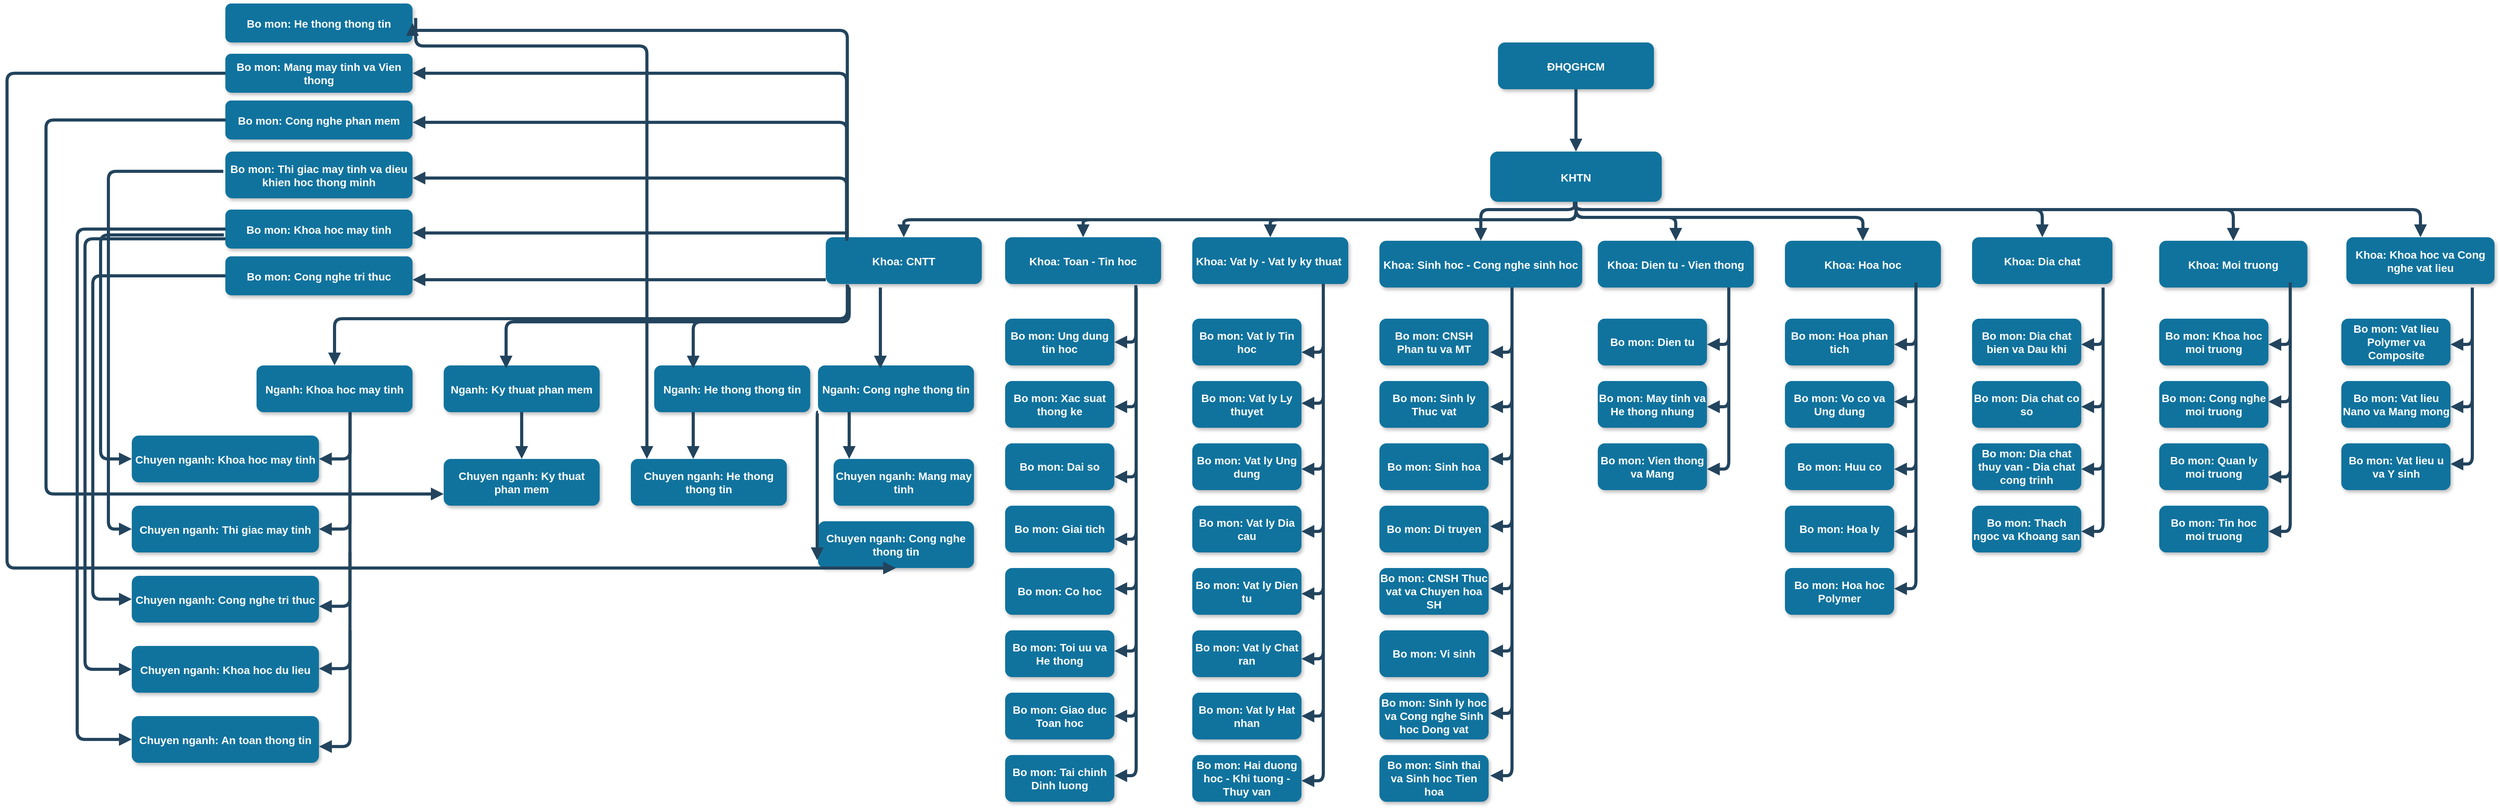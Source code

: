 <mxfile version="13.9.9" type="device"><diagram name="Page-1" id="97916047-d0de-89f5-080d-49f4d83e522f"><mxGraphModel dx="2873.5" dy="695" grid="1" gridSize="10" guides="1" tooltips="1" connect="1" arrows="1" fold="1" page="1" pageScale="1.5" pageWidth="1169" pageHeight="827" background="#ffffff" math="0" shadow="0"><root><mxCell id="0"/><mxCell id="1" parent="0"/><mxCell id="2" value="ĐHQGHCM" style="rounded=1;fillColor=#10739E;strokeColor=none;shadow=1;gradientColor=none;fontStyle=1;fontColor=#FFFFFF;fontSize=14;" parent="1" vertex="1"><mxGeometry x="672" y="205.5" width="200" height="60" as="geometry"/></mxCell><mxCell id="3" value="KHTN" style="rounded=1;fillColor=#10739E;strokeColor=none;shadow=1;gradientColor=none;fontStyle=1;fontColor=#FFFFFF;fontSize=14;" parent="1" vertex="1"><mxGeometry x="662" y="345.5" width="220" height="64.5" as="geometry"/></mxCell><mxCell id="4" value="Khoa: CNTT" style="rounded=1;fillColor=#10739E;strokeColor=none;shadow=1;gradientColor=none;fontStyle=1;fontColor=#FFFFFF;fontSize=14;" parent="1" vertex="1"><mxGeometry x="-190" y="455.5" width="200" height="60" as="geometry"/></mxCell><mxCell id="5" value="Khoa: Toan - Tin hoc" style="rounded=1;fillColor=#10739E;strokeColor=none;shadow=1;gradientColor=none;fontStyle=1;fontColor=#FFFFFF;fontSize=14;" parent="1" vertex="1"><mxGeometry x="40" y="455.5" width="200" height="60" as="geometry"/></mxCell><mxCell id="6" value="Khoa: Vat ly - Vat ly ky thuat " style="rounded=1;fillColor=#10739E;strokeColor=none;shadow=1;gradientColor=none;fontStyle=1;fontColor=#FFFFFF;fontSize=14;" parent="1" vertex="1"><mxGeometry x="280" y="455.5" width="200" height="60" as="geometry"/></mxCell><mxCell id="29" value="" style="edgeStyle=elbowEdgeStyle;elbow=vertical;strokeWidth=4;endArrow=block;endFill=1;fontStyle=1;strokeColor=#23445D;" parent="1" source="2" target="3" edge="1"><mxGeometry x="22" y="165.5" width="100" height="100" as="geometry"><mxPoint x="22" y="265.5" as="sourcePoint"/><mxPoint x="122" y="165.5" as="targetPoint"/></mxGeometry></mxCell><mxCell id="30" value="" style="edgeStyle=elbowEdgeStyle;elbow=vertical;strokeWidth=4;endArrow=block;endFill=1;fontStyle=1;strokeColor=#23445D;" parent="1" source="3" target="5" edge="1"><mxGeometry x="22" y="165.5" width="100" height="100" as="geometry"><mxPoint x="22" y="265.5" as="sourcePoint"/><mxPoint x="122" y="165.5" as="targetPoint"/></mxGeometry></mxCell><mxCell id="31" value="" style="edgeStyle=elbowEdgeStyle;elbow=vertical;strokeWidth=4;endArrow=block;endFill=1;fontStyle=1;strokeColor=#23445D;" parent="1" source="3" target="4" edge="1"><mxGeometry x="22" y="165.5" width="100" height="100" as="geometry"><mxPoint x="22" y="265.5" as="sourcePoint"/><mxPoint x="122" y="165.5" as="targetPoint"/></mxGeometry></mxCell><mxCell id="32" value="" style="edgeStyle=elbowEdgeStyle;elbow=vertical;strokeWidth=4;endArrow=block;endFill=1;fontStyle=1;strokeColor=#23445D;" parent="1" source="3" target="6" edge="1"><mxGeometry x="22" y="165.5" width="100" height="100" as="geometry"><mxPoint x="22" y="265.5" as="sourcePoint"/><mxPoint x="122" y="165.5" as="targetPoint"/></mxGeometry></mxCell><mxCell id="37" value="" style="edgeStyle=elbowEdgeStyle;elbow=vertical;strokeWidth=4;endArrow=block;endFill=1;fontStyle=1;strokeColor=#23445D;entryX=0.5;entryY=0;entryDx=0;entryDy=0;" parent="1" source="3" target="XmhlDd9rYQKwEbn_Mzth-55" edge="1"><mxGeometry x="22" y="165.5" width="100" height="100" as="geometry"><mxPoint x="22" y="265.5" as="sourcePoint"/><mxPoint x="1192" y="615.5" as="targetPoint"/><Array as="points"><mxPoint x="772" y="430"/><mxPoint x="972" y="555.5"/></Array></mxGeometry></mxCell><mxCell id="XmhlDd9rYQKwEbn_Mzth-55" value="Khoa: Dien tu - Vien thong" style="rounded=1;fillColor=#10739E;strokeColor=none;shadow=1;gradientColor=none;fontStyle=1;fontColor=#FFFFFF;fontSize=14;" parent="1" vertex="1"><mxGeometry x="800" y="460" width="200" height="60" as="geometry"/></mxCell><mxCell id="XmhlDd9rYQKwEbn_Mzth-58" value="Khoa: Hoa hoc" style="rounded=1;fillColor=#10739E;strokeColor=none;shadow=1;gradientColor=none;fontStyle=1;fontColor=#FFFFFF;fontSize=14;" parent="1" vertex="1"><mxGeometry x="1040" y="460" width="200" height="60" as="geometry"/></mxCell><mxCell id="XmhlDd9rYQKwEbn_Mzth-60" value="" style="edgeStyle=elbowEdgeStyle;elbow=vertical;strokeWidth=4;endArrow=block;endFill=1;fontStyle=1;strokeColor=#23445D;exitX=0.5;exitY=1;exitDx=0;exitDy=0;entryX=0.5;entryY=0;entryDx=0;entryDy=0;" parent="1" source="3" target="XmhlDd9rYQKwEbn_Mzth-58" edge="1"><mxGeometry x="260" y="165.5" width="100" height="100" as="geometry"><mxPoint x="1010" y="405.5" as="sourcePoint"/><mxPoint x="1220" y="450" as="targetPoint"/><Array as="points"><mxPoint x="1010" y="430"/><mxPoint x="1210" y="555.5"/></Array></mxGeometry></mxCell><mxCell id="XmhlDd9rYQKwEbn_Mzth-62" value="Khoa: Sinh hoc - Cong nghe sinh hoc" style="rounded=1;fillColor=#10739E;strokeColor=none;shadow=1;gradientColor=none;fontStyle=1;fontColor=#FFFFFF;fontSize=14;" parent="1" vertex="1"><mxGeometry x="520" y="460" width="260" height="60" as="geometry"/></mxCell><mxCell id="XmhlDd9rYQKwEbn_Mzth-65" value="" style="edgeStyle=elbowEdgeStyle;elbow=vertical;strokeWidth=4;endArrow=block;endFill=1;fontStyle=1;strokeColor=#23445D;entryX=0.5;entryY=0;entryDx=0;entryDy=0;" parent="1" target="XmhlDd9rYQKwEbn_Mzth-62" edge="1"><mxGeometry x="280" y="185.5" width="100" height="100" as="geometry"><mxPoint x="770" y="410" as="sourcePoint"/><mxPoint x="1160" y="480" as="targetPoint"/><Array as="points"><mxPoint x="720" y="420"/><mxPoint x="1230" y="575.5"/></Array></mxGeometry></mxCell><mxCell id="XmhlDd9rYQKwEbn_Mzth-67" value="Khoa: Dia chat" style="rounded=1;fillColor=#10739E;strokeColor=none;shadow=1;gradientColor=none;fontStyle=1;fontColor=#FFFFFF;fontSize=14;" parent="1" vertex="1"><mxGeometry x="1280" y="455.5" width="180" height="60" as="geometry"/></mxCell><mxCell id="XmhlDd9rYQKwEbn_Mzth-68" value="Khoa: Moi truong" style="rounded=1;fillColor=#10739E;strokeColor=none;shadow=1;gradientColor=none;fontStyle=1;fontColor=#FFFFFF;fontSize=14;" parent="1" vertex="1"><mxGeometry x="1520" y="460" width="190" height="60" as="geometry"/></mxCell><mxCell id="XmhlDd9rYQKwEbn_Mzth-69" value="Khoa: Khoa hoc va Cong nghe vat lieu" style="rounded=1;fillColor=#10739E;strokeColor=none;shadow=1;gradientColor=none;fontStyle=1;fontColor=#FFFFFF;fontSize=14;whiteSpace=wrap;" parent="1" vertex="1"><mxGeometry x="1760" y="455.5" width="190" height="60" as="geometry"/></mxCell><mxCell id="XmhlDd9rYQKwEbn_Mzth-70" value="" style="edgeStyle=elbowEdgeStyle;elbow=vertical;strokeWidth=4;endArrow=block;endFill=1;fontStyle=1;strokeColor=#23445D;exitX=0.5;exitY=1;exitDx=0;exitDy=0;entryX=0.5;entryY=0;entryDx=0;entryDy=0;" parent="1" source="3" target="XmhlDd9rYQKwEbn_Mzth-67" edge="1"><mxGeometry x="270" y="175.5" width="100" height="100" as="geometry"><mxPoint x="782" y="420" as="sourcePoint"/><mxPoint x="1150" y="470" as="targetPoint"/><Array as="points"><mxPoint x="1350" y="420"/><mxPoint x="1320" y="410"/><mxPoint x="1020" y="440"/><mxPoint x="1220" y="565.5"/></Array></mxGeometry></mxCell><mxCell id="XmhlDd9rYQKwEbn_Mzth-71" value="" style="edgeStyle=elbowEdgeStyle;elbow=vertical;strokeWidth=4;endArrow=block;endFill=1;fontStyle=1;strokeColor=#23445D;entryX=0.5;entryY=0;entryDx=0;entryDy=0;exitX=0.5;exitY=1;exitDx=0;exitDy=0;" parent="1" source="3" target="XmhlDd9rYQKwEbn_Mzth-68" edge="1"><mxGeometry x="280" y="185.5" width="100" height="100" as="geometry"><mxPoint x="770" y="420" as="sourcePoint"/><mxPoint x="1160" y="480" as="targetPoint"/><Array as="points"><mxPoint x="1260" y="420"/><mxPoint x="1620" y="460"/><mxPoint x="1030" y="450"/><mxPoint x="1230" y="575.5"/></Array></mxGeometry></mxCell><mxCell id="XmhlDd9rYQKwEbn_Mzth-72" value="" style="edgeStyle=elbowEdgeStyle;elbow=vertical;strokeWidth=4;endArrow=block;endFill=1;fontStyle=1;strokeColor=#23445D;entryX=0.5;entryY=0;entryDx=0;entryDy=0;exitX=0.5;exitY=1;exitDx=0;exitDy=0;" parent="1" source="3" target="XmhlDd9rYQKwEbn_Mzth-69" edge="1"><mxGeometry x="290" y="195.5" width="100" height="100" as="geometry"><mxPoint x="770" y="410" as="sourcePoint"/><mxPoint x="1170" y="490" as="targetPoint"/><Array as="points"><mxPoint x="1740" y="420"/><mxPoint x="1040" y="460"/><mxPoint x="1240" y="585.5"/></Array></mxGeometry></mxCell><mxCell id="XmhlDd9rYQKwEbn_Mzth-73" value="Nganh: Khoa hoc may tinh" style="rounded=1;fillColor=#10739E;strokeColor=none;shadow=1;gradientColor=none;fontStyle=1;fontColor=#FFFFFF;fontSize=14;" parent="1" vertex="1"><mxGeometry x="-920" y="620" width="200" height="60" as="geometry"/></mxCell><mxCell id="XmhlDd9rYQKwEbn_Mzth-74" value="Nganh: Ky thuat phan mem" style="rounded=1;fillColor=#10739E;strokeColor=none;shadow=1;gradientColor=none;fontStyle=1;fontColor=#FFFFFF;fontSize=14;" parent="1" vertex="1"><mxGeometry x="-680" y="620" width="200" height="60" as="geometry"/></mxCell><mxCell id="XmhlDd9rYQKwEbn_Mzth-75" value="Nganh: He thong thong tin" style="rounded=1;fillColor=#10739E;strokeColor=none;shadow=1;gradientColor=none;fontStyle=1;fontColor=#FFFFFF;fontSize=14;" parent="1" vertex="1"><mxGeometry x="-410" y="620" width="200" height="60" as="geometry"/></mxCell><mxCell id="XmhlDd9rYQKwEbn_Mzth-76" value="Nganh: Cong nghe thong tin" style="rounded=1;fillColor=#10739E;strokeColor=none;shadow=1;gradientColor=none;fontStyle=1;fontColor=#FFFFFF;fontSize=14;" parent="1" vertex="1"><mxGeometry x="-200" y="620" width="200" height="60" as="geometry"/></mxCell><mxCell id="XmhlDd9rYQKwEbn_Mzth-77" value="Bo mon: Khoa hoc may tinh" style="rounded=1;fillColor=#10739E;strokeColor=none;shadow=1;gradientColor=none;fontStyle=1;fontColor=#FFFFFF;fontSize=14;" parent="1" vertex="1"><mxGeometry x="-960" y="420" width="240" height="50" as="geometry"/></mxCell><mxCell id="XmhlDd9rYQKwEbn_Mzth-78" value="Bo mon: Cong nghe phan mem" style="rounded=1;fillColor=#10739E;strokeColor=none;shadow=1;gradientColor=none;fontStyle=1;fontColor=#FFFFFF;fontSize=14;" parent="1" vertex="1"><mxGeometry x="-960" y="280" width="240" height="50" as="geometry"/></mxCell><mxCell id="XmhlDd9rYQKwEbn_Mzth-79" value="Chuyen nganh: Khoa hoc may tinh" style="rounded=1;fillColor=#10739E;strokeColor=none;shadow=1;gradientColor=none;fontStyle=1;fontColor=#FFFFFF;fontSize=14;" parent="1" vertex="1"><mxGeometry x="-1080" y="710" width="240" height="60" as="geometry"/></mxCell><mxCell id="XmhlDd9rYQKwEbn_Mzth-80" value="Chuyen nganh: Thi giac may tinh" style="rounded=1;fillColor=#10739E;strokeColor=none;shadow=1;gradientColor=none;fontStyle=1;fontColor=#FFFFFF;fontSize=14;" parent="1" vertex="1"><mxGeometry x="-1080" y="800" width="240" height="60" as="geometry"/></mxCell><mxCell id="XmhlDd9rYQKwEbn_Mzth-81" value="Chuyen nganh: Cong nghe tri thuc" style="rounded=1;fillColor=#10739E;strokeColor=none;shadow=1;gradientColor=none;fontStyle=1;fontColor=#FFFFFF;fontSize=14;" parent="1" vertex="1"><mxGeometry x="-1080" y="890" width="240" height="60" as="geometry"/></mxCell><mxCell id="XmhlDd9rYQKwEbn_Mzth-82" value="Chuyen nganh: Khoa hoc du lieu" style="rounded=1;fillColor=#10739E;strokeColor=none;shadow=1;gradientColor=none;fontStyle=1;fontColor=#FFFFFF;fontSize=14;" parent="1" vertex="1"><mxGeometry x="-1080" y="980" width="240" height="60" as="geometry"/></mxCell><mxCell id="XmhlDd9rYQKwEbn_Mzth-83" value="Chuyen nganh: An toan thong tin" style="rounded=1;fillColor=#10739E;strokeColor=none;shadow=1;gradientColor=none;fontStyle=1;fontColor=#FFFFFF;fontSize=14;" parent="1" vertex="1"><mxGeometry x="-1080" y="1070" width="240" height="60" as="geometry"/></mxCell><mxCell id="XmhlDd9rYQKwEbn_Mzth-84" value="Bo mon: Mang may tinh va Vien thong" style="rounded=1;fillColor=#10739E;strokeColor=none;shadow=1;gradientColor=none;fontStyle=1;fontColor=#FFFFFF;fontSize=14;whiteSpace=wrap;" parent="1" vertex="1"><mxGeometry x="-960" y="220" width="240" height="50" as="geometry"/></mxCell><mxCell id="XmhlDd9rYQKwEbn_Mzth-85" value="Bo mon: Thi giac may tinh va dieu khien hoc thong minh" style="rounded=1;fillColor=#10739E;strokeColor=none;shadow=1;gradientColor=none;fontStyle=1;fontColor=#FFFFFF;fontSize=14;whiteSpace=wrap;" parent="1" vertex="1"><mxGeometry x="-960" y="345.5" width="240" height="60" as="geometry"/></mxCell><mxCell id="XmhlDd9rYQKwEbn_Mzth-86" value="Bo mon: Cong nghe tri thuc" style="rounded=1;fillColor=#10739E;strokeColor=none;shadow=1;gradientColor=none;fontStyle=1;fontColor=#FFFFFF;fontSize=14;" parent="1" vertex="1"><mxGeometry x="-960" y="480" width="240" height="50" as="geometry"/></mxCell><mxCell id="XmhlDd9rYQKwEbn_Mzth-87" value="Bo mon: He thong thong tin" style="rounded=1;fillColor=#10739E;strokeColor=none;shadow=1;gradientColor=none;fontStyle=1;fontColor=#FFFFFF;fontSize=14;" parent="1" vertex="1"><mxGeometry x="-960" y="155.5" width="240" height="50" as="geometry"/></mxCell><mxCell id="XmhlDd9rYQKwEbn_Mzth-88" value="" style="edgeStyle=elbowEdgeStyle;elbow=vertical;strokeWidth=4;endArrow=block;endFill=1;fontStyle=1;strokeColor=#23445D;exitX=0.138;exitY=0.008;exitDx=0;exitDy=0;entryX=1;entryY=0.5;entryDx=0;entryDy=0;exitPerimeter=0;" parent="1" source="4" target="XmhlDd9rYQKwEbn_Mzth-87" edge="1"><mxGeometry x="-578" y="-94.5" width="100" height="100" as="geometry"><mxPoint x="172" y="150" as="sourcePoint"/><mxPoint x="-670" y="181" as="targetPoint"/><Array as="points"><mxPoint x="-420" y="190"/><mxPoint x="-650" y="181"/></Array></mxGeometry></mxCell><mxCell id="XmhlDd9rYQKwEbn_Mzth-89" value="" style="edgeStyle=elbowEdgeStyle;elbow=vertical;strokeWidth=4;endArrow=block;endFill=1;fontStyle=1;strokeColor=#23445D;exitX=0.133;exitY=0.025;exitDx=0;exitDy=0;entryX=1;entryY=0.5;entryDx=0;entryDy=0;exitPerimeter=0;" parent="1" source="4" target="XmhlDd9rYQKwEbn_Mzth-84" edge="1"><mxGeometry x="-568" y="-84.5" width="100" height="100" as="geometry"><mxPoint x="-152.4" y="465.98" as="sourcePoint"/><mxPoint x="-710" y="190.5" as="targetPoint"/><Array as="points"><mxPoint x="-280" y="245"/><mxPoint x="-410" y="200"/><mxPoint x="-640" y="191"/></Array></mxGeometry></mxCell><mxCell id="XmhlDd9rYQKwEbn_Mzth-90" value="" style="edgeStyle=elbowEdgeStyle;elbow=vertical;strokeWidth=4;endArrow=block;endFill=1;fontStyle=1;strokeColor=#23445D;entryX=1;entryY=0.5;entryDx=0;entryDy=0;" parent="1" edge="1"><mxGeometry x="-568" y="-21.5" width="100" height="100" as="geometry"><mxPoint x="-163" y="450" as="sourcePoint"/><mxPoint x="-720" y="308" as="targetPoint"/><Array as="points"><mxPoint x="-280" y="308"/><mxPoint x="-410" y="263"/><mxPoint x="-640" y="254"/></Array></mxGeometry></mxCell><mxCell id="XmhlDd9rYQKwEbn_Mzth-91" value="" style="edgeStyle=elbowEdgeStyle;elbow=vertical;strokeWidth=4;endArrow=block;endFill=1;fontStyle=1;strokeColor=#23445D;entryX=1;entryY=0.5;entryDx=0;entryDy=0;" parent="1" edge="1"><mxGeometry x="-568" y="50" width="100" height="100" as="geometry"><mxPoint x="-163" y="460" as="sourcePoint"/><mxPoint x="-720" y="379.5" as="targetPoint"/><Array as="points"><mxPoint x="-280" y="379.5"/><mxPoint x="-410" y="334.5"/><mxPoint x="-640" y="325.5"/></Array></mxGeometry></mxCell><mxCell id="XmhlDd9rYQKwEbn_Mzth-92" value="" style="edgeStyle=elbowEdgeStyle;elbow=vertical;strokeWidth=4;endArrow=block;endFill=1;fontStyle=1;strokeColor=#23445D;entryX=1;entryY=0.5;entryDx=0;entryDy=0;" parent="1" edge="1"><mxGeometry x="-568" y="120.5" width="100" height="100" as="geometry"><mxPoint x="-163" y="450" as="sourcePoint"/><mxPoint x="-720" y="450" as="targetPoint"/><Array as="points"><mxPoint x="-280" y="450"/><mxPoint x="-410" y="405"/><mxPoint x="-640" y="396"/></Array></mxGeometry></mxCell><mxCell id="XmhlDd9rYQKwEbn_Mzth-93" value="" style="edgeStyle=elbowEdgeStyle;elbow=vertical;strokeWidth=4;endArrow=block;endFill=1;fontStyle=1;strokeColor=#23445D;entryX=1;entryY=0.5;entryDx=0;entryDy=0;" parent="1" edge="1"><mxGeometry x="-568" y="180.5" width="100" height="100" as="geometry"><mxPoint x="-190" y="510" as="sourcePoint"/><mxPoint x="-720" y="510" as="targetPoint"/><Array as="points"><mxPoint x="-280" y="510"/><mxPoint x="-410" y="465"/><mxPoint x="-640" y="456"/></Array></mxGeometry></mxCell><mxCell id="XmhlDd9rYQKwEbn_Mzth-94" value="" style="edgeStyle=elbowEdgeStyle;elbow=vertical;strokeWidth=4;endArrow=block;endFill=1;fontStyle=1;strokeColor=#23445D;exitX=0.138;exitY=1.008;exitDx=0;exitDy=0;entryX=0.5;entryY=0;entryDx=0;entryDy=0;exitPerimeter=0;" parent="1" source="4" target="XmhlDd9rYQKwEbn_Mzth-73" edge="1"><mxGeometry x="-518" y="-34.5" width="100" height="100" as="geometry"><mxPoint x="-113.4" y="507" as="sourcePoint"/><mxPoint x="-670" y="295" as="targetPoint"/><Array as="points"><mxPoint x="-430" y="560"/><mxPoint x="-230" y="295"/><mxPoint x="-360" y="250"/><mxPoint x="-590" y="241"/></Array></mxGeometry></mxCell><mxCell id="XmhlDd9rYQKwEbn_Mzth-95" value="" style="edgeStyle=elbowEdgeStyle;elbow=vertical;strokeWidth=4;endArrow=block;endFill=1;fontStyle=1;strokeColor=#23445D;entryX=0.5;entryY=0;entryDx=0;entryDy=0;" parent="1" edge="1"><mxGeometry x="-298" y="-30.48" width="100" height="100" as="geometry"><mxPoint x="-160" y="520" as="sourcePoint"/><mxPoint x="-600" y="624.02" as="targetPoint"/><Array as="points"><mxPoint x="-210" y="564.02"/><mxPoint x="-10" y="299.02"/><mxPoint x="-140" y="254.02"/><mxPoint x="-370" y="245.02"/></Array></mxGeometry></mxCell><mxCell id="XmhlDd9rYQKwEbn_Mzth-96" value="" style="edgeStyle=elbowEdgeStyle;elbow=vertical;strokeWidth=4;endArrow=block;endFill=1;fontStyle=1;strokeColor=#23445D;entryX=0.5;entryY=0;entryDx=0;entryDy=0;exitX=0.143;exitY=1.042;exitDx=0;exitDy=0;exitPerimeter=0;" parent="1" source="4" edge="1"><mxGeometry x="-58" y="-30.48" width="100" height="100" as="geometry"><mxPoint x="80" y="520" as="sourcePoint"/><mxPoint x="-360" y="624.02" as="targetPoint"/><Array as="points"><mxPoint x="30" y="564.02"/><mxPoint x="230" y="299.02"/><mxPoint x="100" y="254.02"/><mxPoint x="-130" y="245.02"/></Array></mxGeometry></mxCell><mxCell id="XmhlDd9rYQKwEbn_Mzth-97" value="" style="edgeStyle=elbowEdgeStyle;elbow=vertical;strokeWidth=4;endArrow=block;endFill=1;fontStyle=1;strokeColor=#23445D;entryX=0.5;entryY=0;entryDx=0;entryDy=0;" parent="1" edge="1"><mxGeometry x="182" y="-30.48" width="100" height="100" as="geometry"><mxPoint x="-120" y="520" as="sourcePoint"/><mxPoint x="-120" y="624.02" as="targetPoint"/><Array as="points"><mxPoint x="270" y="564.02"/><mxPoint x="470" y="299.02"/><mxPoint x="340" y="254.02"/><mxPoint x="110" y="245.02"/></Array></mxGeometry></mxCell><mxCell id="XmhlDd9rYQKwEbn_Mzth-98" value="" style="edgeStyle=elbowEdgeStyle;elbow=vertical;strokeWidth=4;endArrow=block;endFill=1;fontStyle=1;strokeColor=#23445D;entryX=1;entryY=0.5;entryDx=0;entryDy=0;" parent="1" target="XmhlDd9rYQKwEbn_Mzth-79" edge="1"><mxGeometry x="-498" y="129.52" width="100" height="100" as="geometry"><mxPoint x="-800" y="680.0" as="sourcePoint"/><mxPoint x="-800" y="784.02" as="targetPoint"/><Array as="points"><mxPoint x="-800" y="740"/><mxPoint x="-410" y="724.02"/><mxPoint x="-210" y="459.02"/><mxPoint x="-340" y="414.02"/><mxPoint x="-570" y="405.02"/></Array></mxGeometry></mxCell><mxCell id="XmhlDd9rYQKwEbn_Mzth-100" value="" style="edgeStyle=elbowEdgeStyle;elbow=vertical;strokeWidth=4;endArrow=block;endFill=1;fontStyle=1;strokeColor=#23445D;entryX=1;entryY=0.5;entryDx=0;entryDy=0;exitX=0.599;exitY=1.014;exitDx=0;exitDy=0;exitPerimeter=0;" parent="1" source="XmhlDd9rYQKwEbn_Mzth-73" target="XmhlDd9rYQKwEbn_Mzth-80" edge="1"><mxGeometry x="-488" y="139.52" width="100" height="100" as="geometry"><mxPoint x="-790" y="690.0" as="sourcePoint"/><mxPoint x="-830" y="750.0" as="targetPoint"/><Array as="points"><mxPoint x="-790" y="830"/><mxPoint x="-400" y="734.02"/><mxPoint x="-200" y="469.02"/><mxPoint x="-330" y="424.02"/><mxPoint x="-560" y="415.02"/></Array></mxGeometry></mxCell><mxCell id="XmhlDd9rYQKwEbn_Mzth-101" value="" style="edgeStyle=elbowEdgeStyle;elbow=vertical;strokeWidth=4;endArrow=block;endFill=1;fontStyle=1;strokeColor=#23445D;entryX=1;entryY=0.5;entryDx=0;entryDy=0;exitX=0.599;exitY=1.014;exitDx=0;exitDy=0;exitPerimeter=0;" parent="1" edge="1"><mxGeometry x="-488" y="238.68" width="100" height="100" as="geometry"><mxPoint x="-800.2" y="780.0" as="sourcePoint"/><mxPoint x="-840" y="929.16" as="targetPoint"/><Array as="points"><mxPoint x="-790" y="929.16"/><mxPoint x="-400" y="833.18"/><mxPoint x="-200" y="568.18"/><mxPoint x="-330" y="523.18"/><mxPoint x="-560" y="514.18"/></Array></mxGeometry></mxCell><mxCell id="XmhlDd9rYQKwEbn_Mzth-102" value="" style="edgeStyle=elbowEdgeStyle;elbow=vertical;strokeWidth=4;endArrow=block;endFill=1;fontStyle=1;strokeColor=#23445D;entryX=1;entryY=0.5;entryDx=0;entryDy=0;exitX=0.599;exitY=1.014;exitDx=0;exitDy=0;exitPerimeter=0;" parent="1" edge="1"><mxGeometry x="-488" y="318.68" width="100" height="100" as="geometry"><mxPoint x="-800.2" y="860.0" as="sourcePoint"/><mxPoint x="-840" y="1009.16" as="targetPoint"/><Array as="points"><mxPoint x="-790" y="1009.16"/><mxPoint x="-400" y="913.18"/><mxPoint x="-200" y="648.18"/><mxPoint x="-330" y="603.18"/><mxPoint x="-560" y="594.18"/></Array></mxGeometry></mxCell><mxCell id="XmhlDd9rYQKwEbn_Mzth-103" value="" style="edgeStyle=elbowEdgeStyle;elbow=vertical;strokeWidth=4;endArrow=block;endFill=1;fontStyle=1;strokeColor=#23445D;entryX=1;entryY=0.5;entryDx=0;entryDy=0;exitX=0.599;exitY=1.014;exitDx=0;exitDy=0;exitPerimeter=0;" parent="1" edge="1"><mxGeometry x="-487.9" y="418.68" width="100" height="100" as="geometry"><mxPoint x="-800.1" y="960.0" as="sourcePoint"/><mxPoint x="-839.9" y="1109.16" as="targetPoint"/><Array as="points"><mxPoint x="-789.9" y="1109.16"/><mxPoint x="-399.9" y="1013.18"/><mxPoint x="-199.9" y="748.18"/><mxPoint x="-329.9" y="703.18"/><mxPoint x="-559.9" y="694.18"/></Array></mxGeometry></mxCell><mxCell id="XmhlDd9rYQKwEbn_Mzth-104" value="" style="edgeStyle=elbowEdgeStyle;elbow=vertical;strokeWidth=4;endArrow=block;endFill=1;fontStyle=1;strokeColor=#23445D;entryX=0;entryY=0.5;entryDx=0;entryDy=0;exitX=-0.008;exitY=0.65;exitDx=0;exitDy=0;exitPerimeter=0;" parent="1" source="XmhlDd9rYQKwEbn_Mzth-77" target="XmhlDd9rYQKwEbn_Mzth-79" edge="1"><mxGeometry x="-858" y="19.52" width="100" height="100" as="geometry"><mxPoint x="-1120" y="460" as="sourcePoint"/><mxPoint x="-1210" y="710" as="targetPoint"/><Array as="points"><mxPoint x="-1120" y="520"/><mxPoint x="-1110" y="740"/><mxPoint x="-1160" y="710"/><mxPoint x="-770" y="614.02"/><mxPoint x="-570" y="349.02"/><mxPoint x="-700" y="304.02"/><mxPoint x="-930" y="295.02"/></Array></mxGeometry></mxCell><mxCell id="XmhlDd9rYQKwEbn_Mzth-106" value="" style="edgeStyle=elbowEdgeStyle;elbow=vertical;strokeWidth=4;endArrow=block;endFill=1;fontStyle=1;strokeColor=#23445D;entryX=0;entryY=0.5;entryDx=0;entryDy=0;exitX=-0.011;exitY=0.422;exitDx=0;exitDy=0;exitPerimeter=0;" parent="1" source="XmhlDd9rYQKwEbn_Mzth-85" target="XmhlDd9rYQKwEbn_Mzth-80" edge="1"><mxGeometry x="-848" y="29.52" width="100" height="100" as="geometry"><mxPoint x="-951.92" y="462.5" as="sourcePoint"/><mxPoint x="-1070" y="750" as="targetPoint"/><Array as="points"><mxPoint x="-1110" y="530"/><mxPoint x="-1100" y="750"/><mxPoint x="-1150" y="720"/><mxPoint x="-760" y="624.02"/><mxPoint x="-560" y="359.02"/><mxPoint x="-690" y="314.02"/><mxPoint x="-920" y="305.02"/></Array></mxGeometry></mxCell><mxCell id="XmhlDd9rYQKwEbn_Mzth-107" value="" style="edgeStyle=elbowEdgeStyle;elbow=vertical;strokeWidth=4;endArrow=block;endFill=1;fontStyle=1;strokeColor=#23445D;entryX=0;entryY=0.5;entryDx=0;entryDy=0;exitX=0;exitY=0.5;exitDx=0;exitDy=0;" parent="1" source="XmhlDd9rYQKwEbn_Mzth-86" target="XmhlDd9rYQKwEbn_Mzth-81" edge="1"><mxGeometry x="-998" y="187.02" width="100" height="100" as="geometry"><mxPoint x="-1101.92" y="620" as="sourcePoint"/><mxPoint x="-1220" y="907.5" as="targetPoint"/><Array as="points"><mxPoint x="-1130" y="670"/><mxPoint x="-1160" y="680"/><mxPoint x="-1260" y="687.5"/><mxPoint x="-1250" y="907.5"/><mxPoint x="-1300" y="877.5"/><mxPoint x="-910" y="781.52"/><mxPoint x="-710" y="516.52"/><mxPoint x="-840" y="471.52"/><mxPoint x="-1070" y="462.52"/></Array></mxGeometry></mxCell><mxCell id="XmhlDd9rYQKwEbn_Mzth-108" value="" style="edgeStyle=elbowEdgeStyle;elbow=vertical;strokeWidth=4;endArrow=block;endFill=1;fontStyle=1;strokeColor=#23445D;entryX=0;entryY=0.5;entryDx=0;entryDy=0;exitX=0;exitY=0.75;exitDx=0;exitDy=0;" parent="1" source="XmhlDd9rYQKwEbn_Mzth-77" target="XmhlDd9rYQKwEbn_Mzth-82" edge="1"><mxGeometry x="-828" y="49.52" width="100" height="100" as="geometry"><mxPoint x="-931.92" y="482.5" as="sourcePoint"/><mxPoint x="-1050" y="770" as="targetPoint"/><Array as="points"><mxPoint x="-1140" y="670"/><mxPoint x="-1200" y="900"/><mxPoint x="-1090" y="550"/><mxPoint x="-1080" y="770"/><mxPoint x="-1130" y="740"/><mxPoint x="-740" y="644.02"/><mxPoint x="-540" y="379.02"/><mxPoint x="-670" y="334.02"/><mxPoint x="-900" y="325.02"/></Array></mxGeometry></mxCell><mxCell id="XmhlDd9rYQKwEbn_Mzth-109" value="" style="edgeStyle=elbowEdgeStyle;elbow=vertical;strokeWidth=4;endArrow=block;endFill=1;fontStyle=1;strokeColor=#23445D;entryX=0;entryY=0.5;entryDx=0;entryDy=0;exitX=0;exitY=0.5;exitDx=0;exitDy=0;" parent="1" source="XmhlDd9rYQKwEbn_Mzth-77" target="XmhlDd9rYQKwEbn_Mzth-83" edge="1"><mxGeometry x="-1048" y="149.52" width="100" height="100" as="geometry"><mxPoint x="-1190" y="550" as="sourcePoint"/><mxPoint x="-1300" y="1110" as="targetPoint"/><Array as="points"><mxPoint x="-1150" y="890"/><mxPoint x="-1160" y="660"/><mxPoint x="-1220" y="690"/><mxPoint x="-1240" y="750"/><mxPoint x="-1420" y="1000"/><mxPoint x="-1310" y="650"/><mxPoint x="-1300" y="870"/><mxPoint x="-1350" y="840"/><mxPoint x="-960" y="744.02"/><mxPoint x="-760" y="479.02"/><mxPoint x="-890" y="434.02"/><mxPoint x="-1120" y="425.02"/></Array></mxGeometry></mxCell><mxCell id="XmhlDd9rYQKwEbn_Mzth-110" value="" style="edgeStyle=elbowEdgeStyle;elbow=vertical;strokeWidth=4;endArrow=block;endFill=1;fontStyle=1;strokeColor=#23445D;exitX=0;exitY=0.5;exitDx=0;exitDy=0;entryX=0;entryY=0.75;entryDx=0;entryDy=0;" parent="1" source="XmhlDd9rYQKwEbn_Mzth-78" target="XmhlDd9rYQKwEbn_Mzth-113" edge="1"><mxGeometry x="-788" y="47.52" width="100" height="100" as="geometry"><mxPoint x="-920" y="455.5" as="sourcePoint"/><mxPoint x="-580" y="768" as="targetPoint"/><Array as="points"><mxPoint x="-1190" y="600"/><mxPoint x="-780" y="790"/><mxPoint x="-1160" y="898"/><mxPoint x="-1050" y="548"/><mxPoint x="-1040" y="768"/><mxPoint x="-1090" y="738"/><mxPoint x="-700" y="642.02"/><mxPoint x="-500" y="377.02"/><mxPoint x="-630" y="332.02"/><mxPoint x="-860" y="323.02"/></Array></mxGeometry></mxCell><mxCell id="XmhlDd9rYQKwEbn_Mzth-113" value="Chuyen nganh: Ky thuat phan mem" style="rounded=1;fillColor=#10739E;strokeColor=none;shadow=1;gradientColor=none;fontStyle=1;fontColor=#FFFFFF;fontSize=14;whiteSpace=wrap;" parent="1" vertex="1"><mxGeometry x="-680" y="740" width="200" height="60" as="geometry"/></mxCell><mxCell id="XmhlDd9rYQKwEbn_Mzth-114" value="" style="edgeStyle=elbowEdgeStyle;elbow=vertical;strokeWidth=4;endArrow=block;endFill=1;fontStyle=1;strokeColor=#23445D;exitX=0.5;exitY=1;exitDx=0;exitDy=0;entryX=0.5;entryY=0;entryDx=0;entryDy=0;" parent="1" source="XmhlDd9rYQKwEbn_Mzth-74" target="XmhlDd9rYQKwEbn_Mzth-113" edge="1"><mxGeometry x="-508" y="-24.5" width="100" height="100" as="geometry"><mxPoint x="-152.4" y="525.98" as="sourcePoint"/><mxPoint x="-810" y="630" as="targetPoint"/><Array as="points"><mxPoint x="-580" y="700"/><mxPoint x="-420" y="570"/><mxPoint x="-220" y="305"/><mxPoint x="-350" y="260"/><mxPoint x="-580" y="251"/></Array></mxGeometry></mxCell><mxCell id="XmhlDd9rYQKwEbn_Mzth-115" value="Chuyen nganh: He thong thong tin" style="rounded=1;fillColor=#10739E;strokeColor=none;shadow=1;gradientColor=none;fontStyle=1;fontColor=#FFFFFF;fontSize=14;whiteSpace=wrap;" parent="1" vertex="1"><mxGeometry x="-440" y="740" width="200" height="60" as="geometry"/></mxCell><mxCell id="XmhlDd9rYQKwEbn_Mzth-116" value="Chuyen nganh: Mang may tinh" style="rounded=1;fillColor=#10739E;strokeColor=none;shadow=1;gradientColor=none;fontStyle=1;fontColor=#FFFFFF;fontSize=14;whiteSpace=wrap;" parent="1" vertex="1"><mxGeometry x="-180" y="740" width="180" height="60" as="geometry"/></mxCell><mxCell id="XmhlDd9rYQKwEbn_Mzth-117" value="Chuyen nganh: Cong nghe thong tin" style="rounded=1;fillColor=#10739E;strokeColor=none;shadow=1;gradientColor=none;fontStyle=1;fontColor=#FFFFFF;fontSize=14;whiteSpace=wrap;" parent="1" vertex="1"><mxGeometry x="-200" y="820" width="200" height="60" as="geometry"/></mxCell><mxCell id="XmhlDd9rYQKwEbn_Mzth-118" value="" style="edgeStyle=elbowEdgeStyle;elbow=vertical;strokeWidth=4;endArrow=block;endFill=1;fontStyle=1;strokeColor=#23445D;exitX=0.5;exitY=1;exitDx=0;exitDy=0;entryX=0.5;entryY=0;entryDx=0;entryDy=0;" parent="1" edge="1"><mxGeometry x="-288" y="-24.5" width="100" height="100" as="geometry"><mxPoint x="-360" y="680" as="sourcePoint"/><mxPoint x="-360" y="740" as="targetPoint"/><Array as="points"><mxPoint x="-360" y="700"/><mxPoint x="-200" y="570"/><mxPoint y="305"/><mxPoint x="-130" y="260"/><mxPoint x="-360" y="251"/></Array></mxGeometry></mxCell><mxCell id="XmhlDd9rYQKwEbn_Mzth-119" value="" style="edgeStyle=elbowEdgeStyle;elbow=vertical;strokeWidth=4;endArrow=block;endFill=1;fontStyle=1;strokeColor=#23445D;exitX=0.5;exitY=1;exitDx=0;exitDy=0;entryX=0.5;entryY=0;entryDx=0;entryDy=0;" parent="1" edge="1"><mxGeometry x="-88" y="-24.5" width="100" height="100" as="geometry"><mxPoint x="-160" y="680" as="sourcePoint"/><mxPoint x="-160" y="740" as="targetPoint"/><Array as="points"><mxPoint x="-160" y="700"/><mxPoint y="570"/><mxPoint x="200" y="305"/><mxPoint x="70" y="260"/><mxPoint x="-160" y="251"/></Array></mxGeometry></mxCell><mxCell id="XmhlDd9rYQKwEbn_Mzth-120" value="" style="edgeStyle=elbowEdgeStyle;elbow=vertical;strokeWidth=4;endArrow=block;endFill=1;fontStyle=1;strokeColor=#23445D;exitX=0;exitY=1;exitDx=0;exitDy=0;" parent="1" source="XmhlDd9rYQKwEbn_Mzth-76" edge="1"><mxGeometry x="-128.83" y="-44.5" width="100" height="100" as="geometry"><mxPoint x="-200.83" y="660" as="sourcePoint"/><mxPoint x="-201" y="870" as="targetPoint"/><Array as="points"><mxPoint x="-200.83" y="680"/><mxPoint x="-40.83" y="550"/><mxPoint x="159.17" y="285"/><mxPoint x="29.17" y="240"/><mxPoint x="-200.83" y="231"/></Array></mxGeometry></mxCell><mxCell id="XmhlDd9rYQKwEbn_Mzth-121" value="" style="edgeStyle=elbowEdgeStyle;elbow=vertical;strokeWidth=4;endArrow=block;endFill=1;fontStyle=1;strokeColor=#23445D;entryX=0.5;entryY=1;entryDx=0;entryDy=0;exitX=0;exitY=0.5;exitDx=0;exitDy=0;" parent="1" source="XmhlDd9rYQKwEbn_Mzth-84" target="XmhlDd9rYQKwEbn_Mzth-117" edge="1"><mxGeometry x="-118.83" y="-34.5" width="100" height="100" as="geometry"><mxPoint x="-880" y="570" as="sourcePoint"/><mxPoint x="-191" y="880" as="targetPoint"/><Array as="points"><mxPoint x="-1240" y="540"/><mxPoint x="-730" y="880"/><mxPoint x="-1210" y="540"/><mxPoint x="-190.83" y="690"/><mxPoint x="-30.83" y="560"/><mxPoint x="169.17" y="295"/><mxPoint x="39.17" y="250"/><mxPoint x="-190.83" y="241"/></Array></mxGeometry></mxCell><mxCell id="XmhlDd9rYQKwEbn_Mzth-124" value="" style="edgeStyle=elbowEdgeStyle;elbow=vertical;strokeWidth=4;endArrow=block;endFill=1;fontStyle=1;strokeColor=#23445D;entryX=0.103;entryY=0;entryDx=0;entryDy=0;entryPerimeter=0;exitX=1.017;exitY=0.373;exitDx=0;exitDy=0;exitPerimeter=0;" parent="1" source="XmhlDd9rYQKwEbn_Mzth-87" target="XmhlDd9rYQKwEbn_Mzth-115" edge="1"><mxGeometry x="-508" y="-24.5" width="100" height="100" as="geometry"><mxPoint x="-580" y="320" as="sourcePoint"/><mxPoint x="-810" y="630" as="targetPoint"/><Array as="points"><mxPoint x="-660" y="210"/><mxPoint x="-610" y="270"/><mxPoint x="-420" y="570"/><mxPoint x="-220" y="305"/><mxPoint x="-350" y="260"/><mxPoint x="-580" y="251"/></Array></mxGeometry></mxCell><mxCell id="kLzWd76ejbDCF4I44UqR-53" value="Bo mon: Vat ly Tin hoc" style="rounded=1;fillColor=#10739E;strokeColor=none;shadow=1;gradientColor=none;fontStyle=1;fontColor=#FFFFFF;fontSize=14;whiteSpace=wrap;" parent="1" vertex="1"><mxGeometry x="280" y="560" width="140" height="60" as="geometry"/></mxCell><mxCell id="kLzWd76ejbDCF4I44UqR-54" value="Bo mon: Vat ly Ly thuyet" style="rounded=1;fillColor=#10739E;strokeColor=none;shadow=1;gradientColor=none;fontStyle=1;fontColor=#FFFFFF;fontSize=14;whiteSpace=wrap;" parent="1" vertex="1"><mxGeometry x="280" y="640" width="140" height="60" as="geometry"/></mxCell><mxCell id="kLzWd76ejbDCF4I44UqR-55" value="Bo mon: Vat ly Ung dung" style="rounded=1;fillColor=#10739E;strokeColor=none;shadow=1;gradientColor=none;fontStyle=1;fontColor=#FFFFFF;fontSize=14;whiteSpace=wrap;" parent="1" vertex="1"><mxGeometry x="280" y="720" width="140" height="60" as="geometry"/></mxCell><mxCell id="kLzWd76ejbDCF4I44UqR-56" value="Bo mon: Vat ly Dia cau" style="rounded=1;fillColor=#10739E;strokeColor=none;shadow=1;gradientColor=none;fontStyle=1;fontColor=#FFFFFF;fontSize=14;whiteSpace=wrap;" parent="1" vertex="1"><mxGeometry x="280" y="800" width="140" height="60" as="geometry"/></mxCell><mxCell id="kLzWd76ejbDCF4I44UqR-57" value="Bo mon: Vat ly Dien tu" style="rounded=1;fillColor=#10739E;strokeColor=none;shadow=1;gradientColor=none;fontStyle=1;fontColor=#FFFFFF;fontSize=14;whiteSpace=wrap;" parent="1" vertex="1"><mxGeometry x="280" y="880" width="140" height="60" as="geometry"/></mxCell><mxCell id="kLzWd76ejbDCF4I44UqR-58" value="Bo mon: Vat ly Chat ran" style="rounded=1;fillColor=#10739E;strokeColor=none;shadow=1;gradientColor=none;fontStyle=1;fontColor=#FFFFFF;fontSize=14;whiteSpace=wrap;" parent="1" vertex="1"><mxGeometry x="280" y="960" width="140" height="60" as="geometry"/></mxCell><mxCell id="kLzWd76ejbDCF4I44UqR-59" value="Bo mon: Vat ly Hat nhan" style="rounded=1;fillColor=#10739E;strokeColor=none;shadow=1;gradientColor=none;fontStyle=1;fontColor=#FFFFFF;fontSize=14;whiteSpace=wrap;" parent="1" vertex="1"><mxGeometry x="280" y="1040" width="140" height="60" as="geometry"/></mxCell><mxCell id="kLzWd76ejbDCF4I44UqR-60" value="Bo mon: Hai duong hoc - Khi tuong - Thuy van" style="rounded=1;fillColor=#10739E;strokeColor=none;shadow=1;gradientColor=none;fontStyle=1;fontColor=#FFFFFF;fontSize=14;whiteSpace=wrap;" parent="1" vertex="1"><mxGeometry x="280" y="1120" width="140" height="60" as="geometry"/></mxCell><mxCell id="kLzWd76ejbDCF4I44UqR-61" value="Bo mon: Ung dung tin hoc" style="rounded=1;fillColor=#10739E;strokeColor=none;shadow=1;gradientColor=none;fontStyle=1;fontColor=#FFFFFF;fontSize=14;whiteSpace=wrap;" parent="1" vertex="1"><mxGeometry x="40" y="560" width="140" height="60" as="geometry"/></mxCell><mxCell id="kLzWd76ejbDCF4I44UqR-62" value="Bo mon: Xac suat thong ke" style="rounded=1;fillColor=#10739E;strokeColor=none;shadow=1;gradientColor=none;fontStyle=1;fontColor=#FFFFFF;fontSize=14;whiteSpace=wrap;" parent="1" vertex="1"><mxGeometry x="40" y="640" width="140" height="60" as="geometry"/></mxCell><mxCell id="kLzWd76ejbDCF4I44UqR-63" value="Bo mon: Dai so" style="rounded=1;fillColor=#10739E;strokeColor=none;shadow=1;gradientColor=none;fontStyle=1;fontColor=#FFFFFF;fontSize=14;whiteSpace=wrap;" parent="1" vertex="1"><mxGeometry x="40" y="720" width="140" height="60" as="geometry"/></mxCell><mxCell id="kLzWd76ejbDCF4I44UqR-64" value="Bo mon: Giai tich" style="rounded=1;fillColor=#10739E;strokeColor=none;shadow=1;gradientColor=none;fontStyle=1;fontColor=#FFFFFF;fontSize=14;whiteSpace=wrap;" parent="1" vertex="1"><mxGeometry x="40" y="800" width="140" height="60" as="geometry"/></mxCell><mxCell id="kLzWd76ejbDCF4I44UqR-65" value="Bo mon: Co hoc" style="rounded=1;fillColor=#10739E;strokeColor=none;shadow=1;gradientColor=none;fontStyle=1;fontColor=#FFFFFF;fontSize=14;whiteSpace=wrap;" parent="1" vertex="1"><mxGeometry x="40" y="880" width="140" height="60" as="geometry"/></mxCell><mxCell id="kLzWd76ejbDCF4I44UqR-66" value="Bo mon: Toi uu va He thong" style="rounded=1;fillColor=#10739E;strokeColor=none;shadow=1;gradientColor=none;fontStyle=1;fontColor=#FFFFFF;fontSize=14;whiteSpace=wrap;" parent="1" vertex="1"><mxGeometry x="40" y="960" width="140" height="60" as="geometry"/></mxCell><mxCell id="kLzWd76ejbDCF4I44UqR-67" value="Bo mon: Giao duc Toan hoc" style="rounded=1;fillColor=#10739E;strokeColor=none;shadow=1;gradientColor=none;fontStyle=1;fontColor=#FFFFFF;fontSize=14;whiteSpace=wrap;" parent="1" vertex="1"><mxGeometry x="40" y="1040" width="140" height="60" as="geometry"/></mxCell><mxCell id="kLzWd76ejbDCF4I44UqR-68" value="Bo mon: Tai chinh Dinh luong" style="rounded=1;fillColor=#10739E;strokeColor=none;shadow=1;gradientColor=none;fontStyle=1;fontColor=#FFFFFF;fontSize=14;whiteSpace=wrap;" parent="1" vertex="1"><mxGeometry x="40" y="1120" width="140" height="60" as="geometry"/></mxCell><mxCell id="kLzWd76ejbDCF4I44UqR-69" value="Bo mon: Dien tu" style="rounded=1;fillColor=#10739E;strokeColor=none;shadow=1;gradientColor=none;fontStyle=1;fontColor=#FFFFFF;fontSize=14;whiteSpace=wrap;" parent="1" vertex="1"><mxGeometry x="800" y="560" width="140" height="60" as="geometry"/></mxCell><mxCell id="kLzWd76ejbDCF4I44UqR-70" value="Bo mon: May tinh va He thong nhung" style="rounded=1;fillColor=#10739E;strokeColor=none;shadow=1;gradientColor=none;fontStyle=1;fontColor=#FFFFFF;fontSize=14;whiteSpace=wrap;" parent="1" vertex="1"><mxGeometry x="800" y="640" width="140" height="60" as="geometry"/></mxCell><mxCell id="kLzWd76ejbDCF4I44UqR-71" value="Bo mon: Vien thong va Mang" style="rounded=1;fillColor=#10739E;strokeColor=none;shadow=1;gradientColor=none;fontStyle=1;fontColor=#FFFFFF;fontSize=14;whiteSpace=wrap;" parent="1" vertex="1"><mxGeometry x="800" y="720" width="140" height="60" as="geometry"/></mxCell><mxCell id="kLzWd76ejbDCF4I44UqR-72" value="Bo mon: Hoa phan tich" style="rounded=1;fillColor=#10739E;strokeColor=none;shadow=1;gradientColor=none;fontStyle=1;fontColor=#FFFFFF;fontSize=14;whiteSpace=wrap;" parent="1" vertex="1"><mxGeometry x="1040" y="560" width="140" height="60" as="geometry"/></mxCell><mxCell id="kLzWd76ejbDCF4I44UqR-73" value="Bo mon: Vo co va Ung dung" style="rounded=1;fillColor=#10739E;strokeColor=none;shadow=1;gradientColor=none;fontStyle=1;fontColor=#FFFFFF;fontSize=14;whiteSpace=wrap;" parent="1" vertex="1"><mxGeometry x="1040" y="640" width="140" height="60" as="geometry"/></mxCell><mxCell id="kLzWd76ejbDCF4I44UqR-74" value="Bo mon: Huu co" style="rounded=1;fillColor=#10739E;strokeColor=none;shadow=1;gradientColor=none;fontStyle=1;fontColor=#FFFFFF;fontSize=14;whiteSpace=wrap;" parent="1" vertex="1"><mxGeometry x="1040" y="720" width="140" height="60" as="geometry"/></mxCell><mxCell id="kLzWd76ejbDCF4I44UqR-75" value="Bo mon: Hoa ly" style="rounded=1;fillColor=#10739E;strokeColor=none;shadow=1;gradientColor=none;fontStyle=1;fontColor=#FFFFFF;fontSize=14;whiteSpace=wrap;" parent="1" vertex="1"><mxGeometry x="1040" y="800" width="140" height="60" as="geometry"/></mxCell><mxCell id="kLzWd76ejbDCF4I44UqR-76" value="Bo mon: Hoa hoc Polymer" style="rounded=1;fillColor=#10739E;strokeColor=none;shadow=1;gradientColor=none;fontStyle=1;fontColor=#FFFFFF;fontSize=14;whiteSpace=wrap;" parent="1" vertex="1"><mxGeometry x="1040" y="880" width="140" height="60" as="geometry"/></mxCell><mxCell id="kLzWd76ejbDCF4I44UqR-77" value="Bo mon: CNSH Phan tu va MT" style="rounded=1;fillColor=#10739E;strokeColor=none;shadow=1;gradientColor=none;fontStyle=1;fontColor=#FFFFFF;fontSize=14;whiteSpace=wrap;" parent="1" vertex="1"><mxGeometry x="520" y="560" width="140" height="60" as="geometry"/></mxCell><mxCell id="kLzWd76ejbDCF4I44UqR-78" value="Bo mon: Sinh ly Thuc vat" style="rounded=1;fillColor=#10739E;strokeColor=none;shadow=1;gradientColor=none;fontStyle=1;fontColor=#FFFFFF;fontSize=14;whiteSpace=wrap;" parent="1" vertex="1"><mxGeometry x="520" y="640" width="140" height="60" as="geometry"/></mxCell><mxCell id="kLzWd76ejbDCF4I44UqR-79" value="Bo mon: Sinh hoa" style="rounded=1;fillColor=#10739E;strokeColor=none;shadow=1;gradientColor=none;fontStyle=1;fontColor=#FFFFFF;fontSize=14;whiteSpace=wrap;" parent="1" vertex="1"><mxGeometry x="520" y="720" width="140" height="60" as="geometry"/></mxCell><mxCell id="kLzWd76ejbDCF4I44UqR-80" value="Bo mon: Di truyen" style="rounded=1;fillColor=#10739E;strokeColor=none;shadow=1;gradientColor=none;fontStyle=1;fontColor=#FFFFFF;fontSize=14;whiteSpace=wrap;" parent="1" vertex="1"><mxGeometry x="520" y="800" width="140" height="60" as="geometry"/></mxCell><mxCell id="kLzWd76ejbDCF4I44UqR-81" value="Bo mon: CNSH Thuc vat va Chuyen hoa SH" style="rounded=1;fillColor=#10739E;strokeColor=none;shadow=1;gradientColor=none;fontStyle=1;fontColor=#FFFFFF;fontSize=14;whiteSpace=wrap;" parent="1" vertex="1"><mxGeometry x="520" y="880" width="140" height="60" as="geometry"/></mxCell><mxCell id="kLzWd76ejbDCF4I44UqR-82" value="Bo mon: Vi sinh" style="rounded=1;fillColor=#10739E;strokeColor=none;shadow=1;gradientColor=none;fontStyle=1;fontColor=#FFFFFF;fontSize=14;whiteSpace=wrap;" parent="1" vertex="1"><mxGeometry x="520" y="960" width="140" height="60" as="geometry"/></mxCell><mxCell id="kLzWd76ejbDCF4I44UqR-83" value="Bo mon: Sinh ly hoc va Cong nghe Sinh hoc Dong vat" style="rounded=1;fillColor=#10739E;strokeColor=none;shadow=1;gradientColor=none;fontStyle=1;fontColor=#FFFFFF;fontSize=14;whiteSpace=wrap;" parent="1" vertex="1"><mxGeometry x="520" y="1040" width="140" height="60" as="geometry"/></mxCell><mxCell id="kLzWd76ejbDCF4I44UqR-84" value="Bo mon: Sinh thai va Sinh hoc Tien hoa" style="rounded=1;fillColor=#10739E;strokeColor=none;shadow=1;gradientColor=none;fontStyle=1;fontColor=#FFFFFF;fontSize=14;whiteSpace=wrap;" parent="1" vertex="1"><mxGeometry x="520" y="1120" width="140" height="60" as="geometry"/></mxCell><mxCell id="kLzWd76ejbDCF4I44UqR-85" value="Bo mon: Dia chat bien va Dau khi" style="rounded=1;fillColor=#10739E;strokeColor=none;shadow=1;gradientColor=none;fontStyle=1;fontColor=#FFFFFF;fontSize=14;whiteSpace=wrap;" parent="1" vertex="1"><mxGeometry x="1280" y="560" width="140" height="60" as="geometry"/></mxCell><mxCell id="kLzWd76ejbDCF4I44UqR-86" value="Bo mon: Dia chat co so" style="rounded=1;fillColor=#10739E;strokeColor=none;shadow=1;gradientColor=none;fontStyle=1;fontColor=#FFFFFF;fontSize=14;whiteSpace=wrap;" parent="1" vertex="1"><mxGeometry x="1280" y="640" width="140" height="60" as="geometry"/></mxCell><mxCell id="kLzWd76ejbDCF4I44UqR-87" value="Bo mon: Dia chat thuy van - Dia chat cong trinh" style="rounded=1;fillColor=#10739E;strokeColor=none;shadow=1;gradientColor=none;fontStyle=1;fontColor=#FFFFFF;fontSize=14;whiteSpace=wrap;" parent="1" vertex="1"><mxGeometry x="1280" y="720" width="140" height="60" as="geometry"/></mxCell><mxCell id="kLzWd76ejbDCF4I44UqR-88" value="Bo mon: Thach ngoc va Khoang san" style="rounded=1;fillColor=#10739E;strokeColor=none;shadow=1;gradientColor=none;fontStyle=1;fontColor=#FFFFFF;fontSize=14;whiteSpace=wrap;" parent="1" vertex="1"><mxGeometry x="1280" y="800" width="140" height="60" as="geometry"/></mxCell><mxCell id="kLzWd76ejbDCF4I44UqR-89" value="Bo mon: Vat lieu Polymer va Composite" style="rounded=1;fillColor=#10739E;strokeColor=none;shadow=1;gradientColor=none;fontStyle=1;fontColor=#FFFFFF;fontSize=14;whiteSpace=wrap;" parent="1" vertex="1"><mxGeometry x="1753.5" y="560" width="140" height="60" as="geometry"/></mxCell><mxCell id="kLzWd76ejbDCF4I44UqR-90" value="Bo mon: Vat lieu Nano va Mang mong" style="rounded=1;fillColor=#10739E;strokeColor=none;shadow=1;gradientColor=none;fontStyle=1;fontColor=#FFFFFF;fontSize=14;whiteSpace=wrap;" parent="1" vertex="1"><mxGeometry x="1753.5" y="640" width="140" height="60" as="geometry"/></mxCell><mxCell id="kLzWd76ejbDCF4I44UqR-91" value="Bo mon: Vat lieu u va Y sinh" style="rounded=1;fillColor=#10739E;strokeColor=none;shadow=1;gradientColor=none;fontStyle=1;fontColor=#FFFFFF;fontSize=14;whiteSpace=wrap;" parent="1" vertex="1"><mxGeometry x="1753.5" y="720" width="140" height="60" as="geometry"/></mxCell><mxCell id="kLzWd76ejbDCF4I44UqR-92" value="Bo mon: Khoa hoc moi truong" style="rounded=1;fillColor=#10739E;strokeColor=none;shadow=1;gradientColor=none;fontStyle=1;fontColor=#FFFFFF;fontSize=14;whiteSpace=wrap;" parent="1" vertex="1"><mxGeometry x="1520" y="560" width="140" height="60" as="geometry"/></mxCell><mxCell id="kLzWd76ejbDCF4I44UqR-93" value="Bo mon: Cong nghe moi truong" style="rounded=1;fillColor=#10739E;strokeColor=none;shadow=1;gradientColor=none;fontStyle=1;fontColor=#FFFFFF;fontSize=14;whiteSpace=wrap;" parent="1" vertex="1"><mxGeometry x="1520" y="640" width="140" height="60" as="geometry"/></mxCell><mxCell id="kLzWd76ejbDCF4I44UqR-94" value="Bo mon: Quan ly moi truong" style="rounded=1;fillColor=#10739E;strokeColor=none;shadow=1;gradientColor=none;fontStyle=1;fontColor=#FFFFFF;fontSize=14;whiteSpace=wrap;" parent="1" vertex="1"><mxGeometry x="1520" y="720" width="140" height="60" as="geometry"/></mxCell><mxCell id="kLzWd76ejbDCF4I44UqR-95" value="Bo mon: Tin hoc moi truong" style="rounded=1;fillColor=#10739E;strokeColor=none;shadow=1;gradientColor=none;fontStyle=1;fontColor=#FFFFFF;fontSize=14;whiteSpace=wrap;" parent="1" vertex="1"><mxGeometry x="1520" y="800" width="140" height="60" as="geometry"/></mxCell><mxCell id="kLzWd76ejbDCF4I44UqR-96" value="" style="edgeStyle=elbowEdgeStyle;elbow=vertical;strokeWidth=4;endArrow=block;endFill=1;fontStyle=1;strokeColor=#23445D;entryX=1;entryY=0.5;entryDx=0;entryDy=0;exitX=0.838;exitY=1.025;exitDx=0;exitDy=0;exitPerimeter=0;" parent="1" source="5" target="kLzWd76ejbDCF4I44UqR-61" edge="1"><mxGeometry x="512" y="-34.98" width="100" height="100" as="geometry"><mxPoint x="210" y="515.5" as="sourcePoint"/><mxPoint x="210" y="619.52" as="targetPoint"/><Array as="points"><mxPoint x="190" y="590"/><mxPoint x="600" y="559.52"/><mxPoint x="800" y="294.52"/><mxPoint x="670" y="249.52"/><mxPoint x="440" y="240.52"/></Array></mxGeometry></mxCell><mxCell id="kLzWd76ejbDCF4I44UqR-97" value="" style="edgeStyle=elbowEdgeStyle;elbow=vertical;strokeWidth=4;endArrow=block;endFill=1;fontStyle=1;strokeColor=#23445D;entryX=1;entryY=0.5;entryDx=0;entryDy=0;" parent="1" edge="1"><mxGeometry x="512" y="48.02" width="100" height="100" as="geometry"><mxPoint x="208" y="520" as="sourcePoint"/><mxPoint x="180" y="673" as="targetPoint"/><Array as="points"><mxPoint x="190" y="673"/><mxPoint x="600" y="642.52"/><mxPoint x="800" y="377.52"/><mxPoint x="670" y="332.52"/><mxPoint x="440" y="323.52"/></Array></mxGeometry></mxCell><mxCell id="kLzWd76ejbDCF4I44UqR-98" value="" style="edgeStyle=elbowEdgeStyle;elbow=vertical;strokeWidth=4;endArrow=block;endFill=1;fontStyle=1;strokeColor=#23445D;entryX=1;entryY=0.5;entryDx=0;entryDy=0;" parent="1" edge="1"><mxGeometry x="512" y="138.02" width="100" height="100" as="geometry"><mxPoint x="208" y="610" as="sourcePoint"/><mxPoint x="180" y="763" as="targetPoint"/><Array as="points"><mxPoint x="190" y="763"/><mxPoint x="600" y="732.52"/><mxPoint x="800" y="467.52"/><mxPoint x="670" y="422.52"/><mxPoint x="440" y="413.52"/></Array></mxGeometry></mxCell><mxCell id="kLzWd76ejbDCF4I44UqR-99" value="" style="edgeStyle=elbowEdgeStyle;elbow=vertical;strokeWidth=4;endArrow=block;endFill=1;fontStyle=1;strokeColor=#23445D;entryX=1;entryY=0.5;entryDx=0;entryDy=0;" parent="1" edge="1"><mxGeometry x="512" y="218.02" width="100" height="100" as="geometry"><mxPoint x="208" y="690" as="sourcePoint"/><mxPoint x="180" y="843" as="targetPoint"/><Array as="points"><mxPoint x="190" y="843"/><mxPoint x="600" y="812.52"/><mxPoint x="800" y="547.52"/><mxPoint x="670" y="502.52"/><mxPoint x="440" y="493.52"/></Array></mxGeometry></mxCell><mxCell id="kLzWd76ejbDCF4I44UqR-100" value="" style="edgeStyle=elbowEdgeStyle;elbow=vertical;strokeWidth=4;endArrow=block;endFill=1;fontStyle=1;strokeColor=#23445D;entryX=1;entryY=0.5;entryDx=0;entryDy=0;" parent="1" edge="1"><mxGeometry x="512" y="281.52" width="100" height="100" as="geometry"><mxPoint x="208" y="753.5" as="sourcePoint"/><mxPoint x="180" y="906.5" as="targetPoint"/><Array as="points"><mxPoint x="190" y="906.5"/><mxPoint x="600" y="876.02"/><mxPoint x="800" y="611.02"/><mxPoint x="670" y="566.02"/><mxPoint x="440" y="557.02"/></Array></mxGeometry></mxCell><mxCell id="kLzWd76ejbDCF4I44UqR-101" value="" style="edgeStyle=elbowEdgeStyle;elbow=vertical;strokeWidth=4;endArrow=block;endFill=1;fontStyle=1;strokeColor=#23445D;entryX=1;entryY=0.5;entryDx=0;entryDy=0;" parent="1" edge="1"><mxGeometry x="512" y="361.52" width="100" height="100" as="geometry"><mxPoint x="208" y="833.5" as="sourcePoint"/><mxPoint x="180" y="986.5" as="targetPoint"/><Array as="points"><mxPoint x="190" y="986.5"/><mxPoint x="600" y="956.02"/><mxPoint x="800" y="691.02"/><mxPoint x="670" y="646.02"/><mxPoint x="440" y="637.02"/></Array></mxGeometry></mxCell><mxCell id="kLzWd76ejbDCF4I44UqR-102" value="" style="edgeStyle=elbowEdgeStyle;elbow=vertical;strokeWidth=4;endArrow=block;endFill=1;fontStyle=1;strokeColor=#23445D;entryX=1;entryY=0.5;entryDx=0;entryDy=0;" parent="1" edge="1"><mxGeometry x="512" y="445.02" width="100" height="100" as="geometry"><mxPoint x="208" y="917" as="sourcePoint"/><mxPoint x="180" y="1070" as="targetPoint"/><Array as="points"><mxPoint x="190" y="1070"/><mxPoint x="600" y="1039.52"/><mxPoint x="800" y="774.52"/><mxPoint x="670" y="729.52"/><mxPoint x="440" y="720.52"/></Array></mxGeometry></mxCell><mxCell id="kLzWd76ejbDCF4I44UqR-103" value="" style="edgeStyle=elbowEdgeStyle;elbow=vertical;strokeWidth=4;endArrow=block;endFill=1;fontStyle=1;strokeColor=#23445D;entryX=1;entryY=0.5;entryDx=0;entryDy=0;" parent="1" edge="1"><mxGeometry x="512" y="521.52" width="100" height="100" as="geometry"><mxPoint x="208" y="993.5" as="sourcePoint"/><mxPoint x="180" y="1146.5" as="targetPoint"/><Array as="points"><mxPoint x="190" y="1146.5"/><mxPoint x="600" y="1116.02"/><mxPoint x="800" y="851.02"/><mxPoint x="670" y="806.02"/><mxPoint x="440" y="797.02"/></Array></mxGeometry></mxCell><mxCell id="kLzWd76ejbDCF4I44UqR-104" value="" style="edgeStyle=elbowEdgeStyle;elbow=vertical;strokeWidth=4;endArrow=block;endFill=1;fontStyle=1;strokeColor=#23445D;entryX=1;entryY=0.5;entryDx=0;entryDy=0;" parent="1" edge="1"><mxGeometry x="752" y="43.52" width="100" height="100" as="geometry"><mxPoint x="448" y="515.5" as="sourcePoint"/><mxPoint x="420" y="668.5" as="targetPoint"/><Array as="points"><mxPoint x="430" y="668.5"/><mxPoint x="840" y="638.02"/><mxPoint x="1040" y="373.02"/><mxPoint x="910" y="328.02"/><mxPoint x="680" y="319.02"/></Array></mxGeometry></mxCell><mxCell id="kLzWd76ejbDCF4I44UqR-105" value="" style="edgeStyle=elbowEdgeStyle;elbow=vertical;strokeWidth=4;endArrow=block;endFill=1;fontStyle=1;strokeColor=#23445D;entryX=1;entryY=0.5;entryDx=0;entryDy=0;" parent="1" edge="1"><mxGeometry x="752" y="128.02" width="100" height="100" as="geometry"><mxPoint x="448" y="600" as="sourcePoint"/><mxPoint x="420" y="753" as="targetPoint"/><Array as="points"><mxPoint x="430" y="753"/><mxPoint x="840" y="722.52"/><mxPoint x="1040" y="457.52"/><mxPoint x="910" y="412.52"/><mxPoint x="680" y="403.52"/></Array></mxGeometry></mxCell><mxCell id="kLzWd76ejbDCF4I44UqR-106" value="" style="edgeStyle=elbowEdgeStyle;elbow=vertical;strokeWidth=4;endArrow=block;endFill=1;fontStyle=1;strokeColor=#23445D;entryX=1;entryY=0.5;entryDx=0;entryDy=0;" parent="1" edge="1"><mxGeometry x="752" y="208.02" width="100" height="100" as="geometry"><mxPoint x="448" y="680" as="sourcePoint"/><mxPoint x="420" y="833" as="targetPoint"/><Array as="points"><mxPoint x="430" y="833"/><mxPoint x="840" y="802.52"/><mxPoint x="1040" y="537.52"/><mxPoint x="910" y="492.52"/><mxPoint x="680" y="483.52"/></Array></mxGeometry></mxCell><mxCell id="kLzWd76ejbDCF4I44UqR-107" value="" style="edgeStyle=elbowEdgeStyle;elbow=vertical;strokeWidth=4;endArrow=block;endFill=1;fontStyle=1;strokeColor=#23445D;entryX=1;entryY=0.5;entryDx=0;entryDy=0;" parent="1" edge="1"><mxGeometry x="752" y="288.02" width="100" height="100" as="geometry"><mxPoint x="448" y="760" as="sourcePoint"/><mxPoint x="420" y="913" as="targetPoint"/><Array as="points"><mxPoint x="430" y="913"/><mxPoint x="840" y="882.52"/><mxPoint x="1040" y="617.52"/><mxPoint x="910" y="572.52"/><mxPoint x="680" y="563.52"/></Array></mxGeometry></mxCell><mxCell id="kLzWd76ejbDCF4I44UqR-108" value="" style="edgeStyle=elbowEdgeStyle;elbow=vertical;strokeWidth=4;endArrow=block;endFill=1;fontStyle=1;strokeColor=#23445D;entryX=1;entryY=0.5;entryDx=0;entryDy=0;" parent="1" edge="1"><mxGeometry x="752" y="371.52" width="100" height="100" as="geometry"><mxPoint x="448" y="843.5" as="sourcePoint"/><mxPoint x="420" y="996.5" as="targetPoint"/><Array as="points"><mxPoint x="430" y="996.5"/><mxPoint x="840" y="966.02"/><mxPoint x="1040" y="701.02"/><mxPoint x="910" y="656.02"/><mxPoint x="680" y="647.02"/></Array></mxGeometry></mxCell><mxCell id="kLzWd76ejbDCF4I44UqR-109" value="" style="edgeStyle=elbowEdgeStyle;elbow=vertical;strokeWidth=4;endArrow=block;endFill=1;fontStyle=1;strokeColor=#23445D;entryX=1;entryY=0.5;entryDx=0;entryDy=0;" parent="1" edge="1"><mxGeometry x="752" y="445.02" width="100" height="100" as="geometry"><mxPoint x="448" y="917" as="sourcePoint"/><mxPoint x="420" y="1070" as="targetPoint"/><Array as="points"><mxPoint x="430" y="1070"/><mxPoint x="840" y="1039.52"/><mxPoint x="1040" y="774.52"/><mxPoint x="910" y="729.52"/><mxPoint x="680" y="720.52"/></Array></mxGeometry></mxCell><mxCell id="kLzWd76ejbDCF4I44UqR-110" value="" style="edgeStyle=elbowEdgeStyle;elbow=vertical;strokeWidth=4;endArrow=block;endFill=1;fontStyle=1;strokeColor=#23445D;entryX=1;entryY=0.5;entryDx=0;entryDy=0;" parent="1" edge="1"><mxGeometry x="752" y="528.02" width="100" height="100" as="geometry"><mxPoint x="448" y="1000" as="sourcePoint"/><mxPoint x="420" y="1153" as="targetPoint"/><Array as="points"><mxPoint x="430" y="1153"/><mxPoint x="840" y="1122.52"/><mxPoint x="1040" y="857.52"/><mxPoint x="910" y="812.52"/><mxPoint x="680" y="803.52"/></Array></mxGeometry></mxCell><mxCell id="kLzWd76ejbDCF4I44UqR-111" value="" style="edgeStyle=elbowEdgeStyle;elbow=vertical;strokeWidth=4;endArrow=block;endFill=1;fontStyle=1;strokeColor=#23445D;entryX=1;entryY=0.5;entryDx=0;entryDy=0;" parent="1" edge="1"><mxGeometry x="994" y="48.02" width="100" height="100" as="geometry"><mxPoint x="690" y="520" as="sourcePoint"/><mxPoint x="662" y="673" as="targetPoint"/><Array as="points"><mxPoint x="672" y="673"/><mxPoint x="1082" y="642.52"/><mxPoint x="1282" y="377.52"/><mxPoint x="1152" y="332.52"/><mxPoint x="922" y="323.52"/></Array></mxGeometry></mxCell><mxCell id="kLzWd76ejbDCF4I44UqR-112" value="" style="edgeStyle=elbowEdgeStyle;elbow=vertical;strokeWidth=4;endArrow=block;endFill=1;fontStyle=1;strokeColor=#23445D;entryX=1;entryY=0.5;entryDx=0;entryDy=0;" parent="1" edge="1"><mxGeometry x="994" y="115.02" width="100" height="100" as="geometry"><mxPoint x="690" y="587" as="sourcePoint"/><mxPoint x="662" y="740" as="targetPoint"/><Array as="points"><mxPoint x="672" y="740"/><mxPoint x="1082" y="709.52"/><mxPoint x="1282" y="444.52"/><mxPoint x="1152" y="399.52"/><mxPoint x="922" y="390.52"/></Array></mxGeometry></mxCell><mxCell id="kLzWd76ejbDCF4I44UqR-113" value="" style="edgeStyle=elbowEdgeStyle;elbow=vertical;strokeWidth=4;endArrow=block;endFill=1;fontStyle=1;strokeColor=#23445D;entryX=1;entryY=0.5;entryDx=0;entryDy=0;" parent="1" edge="1"><mxGeometry x="752" y="-21.98" width="100" height="100" as="geometry"><mxPoint x="448" y="520" as="sourcePoint"/><mxPoint x="420" y="603" as="targetPoint"/><Array as="points"><mxPoint x="430" y="603"/><mxPoint x="840" y="572.52"/><mxPoint x="1040" y="307.52"/><mxPoint x="910" y="262.52"/><mxPoint x="680" y="253.52"/></Array></mxGeometry></mxCell><mxCell id="kLzWd76ejbDCF4I44UqR-114" value="" style="edgeStyle=elbowEdgeStyle;elbow=vertical;strokeWidth=4;endArrow=block;endFill=1;fontStyle=1;strokeColor=#23445D;entryX=1;entryY=0.5;entryDx=0;entryDy=0;" parent="1" edge="1"><mxGeometry x="994" y="-21.98" width="100" height="100" as="geometry"><mxPoint x="690" y="520" as="sourcePoint"/><mxPoint x="662" y="603" as="targetPoint"/><Array as="points"><mxPoint x="672" y="603"/><mxPoint x="1082" y="572.52"/><mxPoint x="1282" y="307.52"/><mxPoint x="1152" y="262.52"/><mxPoint x="922" y="253.52"/></Array></mxGeometry></mxCell><mxCell id="kLzWd76ejbDCF4I44UqR-115" value="" style="edgeStyle=elbowEdgeStyle;elbow=vertical;strokeWidth=4;endArrow=block;endFill=1;fontStyle=1;strokeColor=#23445D;entryX=1;entryY=0.5;entryDx=0;entryDy=0;" parent="1" edge="1"><mxGeometry x="994" y="201.52" width="100" height="100" as="geometry"><mxPoint x="690" y="673.5" as="sourcePoint"/><mxPoint x="662" y="826.5" as="targetPoint"/><Array as="points"><mxPoint x="672" y="826.5"/><mxPoint x="1082" y="796.02"/><mxPoint x="1282" y="531.02"/><mxPoint x="1152" y="486.02"/><mxPoint x="922" y="477.02"/></Array></mxGeometry></mxCell><mxCell id="kLzWd76ejbDCF4I44UqR-116" value="" style="edgeStyle=elbowEdgeStyle;elbow=vertical;strokeWidth=4;endArrow=block;endFill=1;fontStyle=1;strokeColor=#23445D;entryX=1;entryY=0.5;entryDx=0;entryDy=0;" parent="1" edge="1"><mxGeometry x="994" y="281.52" width="100" height="100" as="geometry"><mxPoint x="690" y="753.5" as="sourcePoint"/><mxPoint x="662" y="906.5" as="targetPoint"/><Array as="points"><mxPoint x="672" y="906.5"/><mxPoint x="1082" y="876.02"/><mxPoint x="1282" y="611.02"/><mxPoint x="1152" y="566.02"/><mxPoint x="922" y="557.02"/></Array></mxGeometry></mxCell><mxCell id="kLzWd76ejbDCF4I44UqR-117" value="" style="edgeStyle=elbowEdgeStyle;elbow=vertical;strokeWidth=4;endArrow=block;endFill=1;fontStyle=1;strokeColor=#23445D;entryX=1;entryY=0.5;entryDx=0;entryDy=0;" parent="1" edge="1"><mxGeometry x="994" y="361.52" width="100" height="100" as="geometry"><mxPoint x="690" y="833.5" as="sourcePoint"/><mxPoint x="662" y="986.5" as="targetPoint"/><Array as="points"><mxPoint x="672" y="986.5"/><mxPoint x="1082" y="956.02"/><mxPoint x="1282" y="691.02"/><mxPoint x="1152" y="646.02"/><mxPoint x="922" y="637.02"/></Array></mxGeometry></mxCell><mxCell id="kLzWd76ejbDCF4I44UqR-118" value="" style="edgeStyle=elbowEdgeStyle;elbow=vertical;strokeWidth=4;endArrow=block;endFill=1;fontStyle=1;strokeColor=#23445D;entryX=1;entryY=0.5;entryDx=0;entryDy=0;" parent="1" edge="1"><mxGeometry x="994" y="441.52" width="100" height="100" as="geometry"><mxPoint x="690" y="913.5" as="sourcePoint"/><mxPoint x="662" y="1066.5" as="targetPoint"/><Array as="points"><mxPoint x="672" y="1066.5"/><mxPoint x="1082" y="1036.02"/><mxPoint x="1282" y="771.02"/><mxPoint x="1152" y="726.02"/><mxPoint x="922" y="717.02"/></Array></mxGeometry></mxCell><mxCell id="kLzWd76ejbDCF4I44UqR-119" value="" style="edgeStyle=elbowEdgeStyle;elbow=vertical;strokeWidth=4;endArrow=block;endFill=1;fontStyle=1;strokeColor=#23445D;entryX=1;entryY=0.5;entryDx=0;entryDy=0;" parent="1" edge="1"><mxGeometry x="994" y="521.52" width="100" height="100" as="geometry"><mxPoint x="690" y="993.5" as="sourcePoint"/><mxPoint x="662" y="1146.5" as="targetPoint"/><Array as="points"><mxPoint x="672" y="1146.5"/><mxPoint x="1082" y="1116.02"/><mxPoint x="1282" y="851.02"/><mxPoint x="1152" y="806.02"/><mxPoint x="922" y="797.02"/></Array></mxGeometry></mxCell><mxCell id="kLzWd76ejbDCF4I44UqR-120" value="" style="edgeStyle=elbowEdgeStyle;elbow=vertical;strokeWidth=4;endArrow=block;endFill=1;fontStyle=1;strokeColor=#23445D;entryX=1;entryY=0.5;entryDx=0;entryDy=0;" parent="1" edge="1"><mxGeometry x="1272" y="48.02" width="100" height="100" as="geometry"><mxPoint x="968" y="520" as="sourcePoint"/><mxPoint x="940" y="673" as="targetPoint"/><Array as="points"><mxPoint x="950" y="673"/><mxPoint x="1360" y="642.52"/><mxPoint x="1560" y="377.52"/><mxPoint x="1430" y="332.52"/><mxPoint x="1200" y="323.52"/></Array></mxGeometry></mxCell><mxCell id="kLzWd76ejbDCF4I44UqR-121" value="" style="edgeStyle=elbowEdgeStyle;elbow=vertical;strokeWidth=4;endArrow=block;endFill=1;fontStyle=1;strokeColor=#23445D;entryX=1;entryY=0.5;entryDx=0;entryDy=0;" parent="1" edge="1"><mxGeometry x="1272" y="128.02" width="100" height="100" as="geometry"><mxPoint x="968" y="600" as="sourcePoint"/><mxPoint x="940" y="753" as="targetPoint"/><Array as="points"><mxPoint x="950" y="753"/><mxPoint x="1360" y="722.52"/><mxPoint x="1560" y="457.52"/><mxPoint x="1430" y="412.52"/><mxPoint x="1200" y="403.52"/></Array></mxGeometry></mxCell><mxCell id="kLzWd76ejbDCF4I44UqR-122" value="" style="edgeStyle=elbowEdgeStyle;elbow=vertical;strokeWidth=4;endArrow=block;endFill=1;fontStyle=1;strokeColor=#23445D;entryX=1;entryY=0.5;entryDx=0;entryDy=0;" parent="1" edge="1"><mxGeometry x="1512" y="41.52" width="100" height="100" as="geometry"><mxPoint x="1208" y="513.5" as="sourcePoint"/><mxPoint x="1180" y="666.5" as="targetPoint"/><Array as="points"><mxPoint x="1190" y="666.5"/><mxPoint x="1600" y="636.02"/><mxPoint x="1800" y="371.02"/><mxPoint x="1670" y="326.02"/><mxPoint x="1440" y="317.02"/></Array></mxGeometry></mxCell><mxCell id="kLzWd76ejbDCF4I44UqR-123" value="" style="edgeStyle=elbowEdgeStyle;elbow=vertical;strokeWidth=4;endArrow=block;endFill=1;fontStyle=1;strokeColor=#23445D;entryX=1;entryY=0.5;entryDx=0;entryDy=0;" parent="1" edge="1"><mxGeometry x="1512" y="128.02" width="100" height="100" as="geometry"><mxPoint x="1208" y="600" as="sourcePoint"/><mxPoint x="1180" y="753" as="targetPoint"/><Array as="points"><mxPoint x="1190" y="753"/><mxPoint x="1600" y="722.52"/><mxPoint x="1800" y="457.52"/><mxPoint x="1670" y="412.52"/><mxPoint x="1440" y="403.52"/></Array></mxGeometry></mxCell><mxCell id="kLzWd76ejbDCF4I44UqR-124" value="" style="edgeStyle=elbowEdgeStyle;elbow=vertical;strokeWidth=4;endArrow=block;endFill=1;fontStyle=1;strokeColor=#23445D;entryX=1;entryY=0.5;entryDx=0;entryDy=0;" parent="1" edge="1"><mxGeometry x="1512" y="208.02" width="100" height="100" as="geometry"><mxPoint x="1208" y="680" as="sourcePoint"/><mxPoint x="1180" y="833" as="targetPoint"/><Array as="points"><mxPoint x="1190" y="833"/><mxPoint x="1600" y="802.52"/><mxPoint x="1800" y="537.52"/><mxPoint x="1670" y="492.52"/><mxPoint x="1440" y="483.52"/></Array></mxGeometry></mxCell><mxCell id="kLzWd76ejbDCF4I44UqR-125" value="" style="edgeStyle=elbowEdgeStyle;elbow=vertical;strokeWidth=4;endArrow=block;endFill=1;fontStyle=1;strokeColor=#23445D;entryX=1;entryY=0.5;entryDx=0;entryDy=0;" parent="1" edge="1"><mxGeometry x="1512" y="281.52" width="100" height="100" as="geometry"><mxPoint x="1208" y="753.5" as="sourcePoint"/><mxPoint x="1180" y="906.5" as="targetPoint"/><Array as="points"><mxPoint x="1190" y="906.5"/><mxPoint x="1600" y="876.02"/><mxPoint x="1800" y="611.02"/><mxPoint x="1670" y="566.02"/><mxPoint x="1440" y="557.02"/></Array></mxGeometry></mxCell><mxCell id="kLzWd76ejbDCF4I44UqR-126" value="" style="edgeStyle=elbowEdgeStyle;elbow=vertical;strokeWidth=4;endArrow=block;endFill=1;fontStyle=1;strokeColor=#23445D;entryX=1;entryY=0.5;entryDx=0;entryDy=0;" parent="1" edge="1"><mxGeometry x="1752" y="48.02" width="100" height="100" as="geometry"><mxPoint x="1448" y="520" as="sourcePoint"/><mxPoint x="1420" y="673" as="targetPoint"/><Array as="points"><mxPoint x="1430" y="673"/><mxPoint x="1840" y="642.52"/><mxPoint x="2040" y="377.52"/><mxPoint x="1910" y="332.52"/><mxPoint x="1680" y="323.52"/></Array></mxGeometry></mxCell><mxCell id="kLzWd76ejbDCF4I44UqR-127" value="" style="edgeStyle=elbowEdgeStyle;elbow=vertical;strokeWidth=4;endArrow=block;endFill=1;fontStyle=1;strokeColor=#23445D;entryX=1;entryY=0.5;entryDx=0;entryDy=0;" parent="1" edge="1"><mxGeometry x="1752" y="128.02" width="100" height="100" as="geometry"><mxPoint x="1448" y="600" as="sourcePoint"/><mxPoint x="1420" y="753" as="targetPoint"/><Array as="points"><mxPoint x="1430" y="753"/><mxPoint x="1840" y="722.52"/><mxPoint x="2040" y="457.52"/><mxPoint x="1910" y="412.52"/><mxPoint x="1680" y="403.52"/></Array></mxGeometry></mxCell><mxCell id="kLzWd76ejbDCF4I44UqR-128" value="" style="edgeStyle=elbowEdgeStyle;elbow=vertical;strokeWidth=4;endArrow=block;endFill=1;fontStyle=1;strokeColor=#23445D;entryX=1;entryY=0.5;entryDx=0;entryDy=0;" parent="1" edge="1"><mxGeometry x="1752" y="208.02" width="100" height="100" as="geometry"><mxPoint x="1448" y="680" as="sourcePoint"/><mxPoint x="1420" y="833" as="targetPoint"/><Array as="points"><mxPoint x="1430" y="833"/><mxPoint x="1840" y="802.52"/><mxPoint x="2040" y="537.52"/><mxPoint x="1910" y="492.52"/><mxPoint x="1680" y="483.52"/></Array></mxGeometry></mxCell><mxCell id="kLzWd76ejbDCF4I44UqR-129" value="" style="edgeStyle=elbowEdgeStyle;elbow=vertical;strokeWidth=4;endArrow=block;endFill=1;fontStyle=1;strokeColor=#23445D;entryX=1;entryY=0.5;entryDx=0;entryDy=0;" parent="1" edge="1"><mxGeometry x="1992" y="41.52" width="100" height="100" as="geometry"><mxPoint x="1688" y="513.5" as="sourcePoint"/><mxPoint x="1660" y="666.5" as="targetPoint"/><Array as="points"><mxPoint x="1670" y="666.5"/><mxPoint x="2080" y="636.02"/><mxPoint x="2280" y="371.02"/><mxPoint x="2150" y="326.02"/><mxPoint x="1920" y="317.02"/></Array></mxGeometry></mxCell><mxCell id="kLzWd76ejbDCF4I44UqR-130" value="" style="edgeStyle=elbowEdgeStyle;elbow=vertical;strokeWidth=4;endArrow=block;endFill=1;fontStyle=1;strokeColor=#23445D;entryX=1;entryY=0.5;entryDx=0;entryDy=0;" parent="1" edge="1"><mxGeometry x="1992" y="138.02" width="100" height="100" as="geometry"><mxPoint x="1688" y="610" as="sourcePoint"/><mxPoint x="1660" y="763" as="targetPoint"/><Array as="points"><mxPoint x="1670" y="763"/><mxPoint x="2080" y="732.52"/><mxPoint x="2280" y="467.52"/><mxPoint x="2150" y="422.52"/><mxPoint x="1920" y="413.52"/></Array></mxGeometry></mxCell><mxCell id="kLzWd76ejbDCF4I44UqR-131" value="" style="edgeStyle=elbowEdgeStyle;elbow=vertical;strokeWidth=4;endArrow=block;endFill=1;fontStyle=1;strokeColor=#23445D;entryX=1;entryY=0.5;entryDx=0;entryDy=0;" parent="1" edge="1"><mxGeometry x="1992" y="208.02" width="100" height="100" as="geometry"><mxPoint x="1688" y="680" as="sourcePoint"/><mxPoint x="1660" y="833" as="targetPoint"/><Array as="points"><mxPoint x="1670" y="833"/><mxPoint x="2080" y="802.52"/><mxPoint x="2280" y="537.52"/><mxPoint x="2150" y="492.52"/><mxPoint x="1920" y="483.52"/></Array></mxGeometry></mxCell><mxCell id="kLzWd76ejbDCF4I44UqR-132" value="" style="edgeStyle=elbowEdgeStyle;elbow=vertical;strokeWidth=4;endArrow=block;endFill=1;fontStyle=1;strokeColor=#23445D;entryX=1;entryY=0.5;entryDx=0;entryDy=0;" parent="1" edge="1"><mxGeometry x="2225.5" y="48.02" width="100" height="100" as="geometry"><mxPoint x="1921.5" y="520" as="sourcePoint"/><mxPoint x="1893.5" y="673" as="targetPoint"/><Array as="points"><mxPoint x="1903.5" y="673"/><mxPoint x="2313.5" y="642.52"/><mxPoint x="2513.5" y="377.52"/><mxPoint x="2383.5" y="332.52"/><mxPoint x="2153.5" y="323.52"/></Array></mxGeometry></mxCell><mxCell id="kLzWd76ejbDCF4I44UqR-133" value="" style="edgeStyle=elbowEdgeStyle;elbow=vertical;strokeWidth=4;endArrow=block;endFill=1;fontStyle=1;strokeColor=#23445D;entryX=1;entryY=0.5;entryDx=0;entryDy=0;" parent="1" edge="1"><mxGeometry x="2225.5" y="121.52" width="100" height="100" as="geometry"><mxPoint x="1921.5" y="593.5" as="sourcePoint"/><mxPoint x="1893.5" y="746.5" as="targetPoint"/><Array as="points"><mxPoint x="1903.5" y="746.5"/><mxPoint x="2313.5" y="716.02"/><mxPoint x="2513.5" y="451.02"/><mxPoint x="2383.5" y="406.02"/><mxPoint x="2153.5" y="397.02"/></Array></mxGeometry></mxCell><mxCell id="kLzWd76ejbDCF4I44UqR-134" value="" style="edgeStyle=elbowEdgeStyle;elbow=vertical;strokeWidth=4;endArrow=block;endFill=1;fontStyle=1;strokeColor=#23445D;entryX=1;entryY=0.5;entryDx=0;entryDy=0;" parent="1" edge="1"><mxGeometry x="1272" y="-31.98" width="100" height="100" as="geometry"><mxPoint x="968" y="530" as="sourcePoint"/><mxPoint x="940" y="593" as="targetPoint"/><Array as="points"><mxPoint x="950" y="593"/><mxPoint x="1360" y="562.52"/><mxPoint x="1560" y="297.52"/><mxPoint x="1430" y="252.52"/><mxPoint x="1200" y="243.52"/></Array></mxGeometry></mxCell><mxCell id="kLzWd76ejbDCF4I44UqR-135" value="" style="edgeStyle=elbowEdgeStyle;elbow=vertical;strokeWidth=4;endArrow=block;endFill=1;fontStyle=1;strokeColor=#23445D;entryX=1;entryY=0.5;entryDx=0;entryDy=0;" parent="1" edge="1"><mxGeometry x="1512" y="-31.98" width="100" height="100" as="geometry"><mxPoint x="1208" y="530" as="sourcePoint"/><mxPoint x="1180" y="593" as="targetPoint"/><Array as="points"><mxPoint x="1190" y="593"/><mxPoint x="1600" y="562.52"/><mxPoint x="1800" y="297.52"/><mxPoint x="1670" y="252.52"/><mxPoint x="1440" y="243.52"/></Array></mxGeometry></mxCell><mxCell id="kLzWd76ejbDCF4I44UqR-136" value="" style="edgeStyle=elbowEdgeStyle;elbow=vertical;strokeWidth=4;endArrow=block;endFill=1;fontStyle=1;strokeColor=#23445D;entryX=1;entryY=0.5;entryDx=0;entryDy=0;" parent="1" edge="1"><mxGeometry x="1752" y="-31.98" width="100" height="100" as="geometry"><mxPoint x="1448" y="530" as="sourcePoint"/><mxPoint x="1420" y="593" as="targetPoint"/><Array as="points"><mxPoint x="1430" y="593"/><mxPoint x="1840" y="562.52"/><mxPoint x="2040" y="297.52"/><mxPoint x="1910" y="252.52"/><mxPoint x="1680" y="243.52"/></Array></mxGeometry></mxCell><mxCell id="kLzWd76ejbDCF4I44UqR-138" value="" style="edgeStyle=elbowEdgeStyle;elbow=vertical;strokeWidth=4;endArrow=block;endFill=1;fontStyle=1;strokeColor=#23445D;entryX=1;entryY=0.5;entryDx=0;entryDy=0;" parent="1" edge="1"><mxGeometry x="2225.5" y="-31.98" width="100" height="100" as="geometry"><mxPoint x="1921.5" y="550" as="sourcePoint"/><mxPoint x="1893.5" y="593" as="targetPoint"/><Array as="points"><mxPoint x="1903.5" y="593"/><mxPoint x="2313.5" y="562.52"/><mxPoint x="2513.5" y="297.52"/><mxPoint x="2383.5" y="252.52"/><mxPoint x="2153.5" y="243.52"/></Array></mxGeometry></mxCell><mxCell id="kLzWd76ejbDCF4I44UqR-139" value="" style="edgeStyle=elbowEdgeStyle;elbow=vertical;strokeWidth=4;endArrow=block;endFill=1;fontStyle=1;strokeColor=#23445D;entryX=1;entryY=0.5;entryDx=0;entryDy=0;" parent="1" edge="1"><mxGeometry x="1992" y="-31.98" width="100" height="100" as="geometry"><mxPoint x="1688" y="530" as="sourcePoint"/><mxPoint x="1660" y="593" as="targetPoint"/><Array as="points"><mxPoint x="1670" y="593"/><mxPoint x="2080" y="562.52"/><mxPoint x="2280" y="297.52"/><mxPoint x="2150" y="252.52"/><mxPoint x="1920" y="243.52"/></Array></mxGeometry></mxCell></root></mxGraphModel></diagram></mxfile>